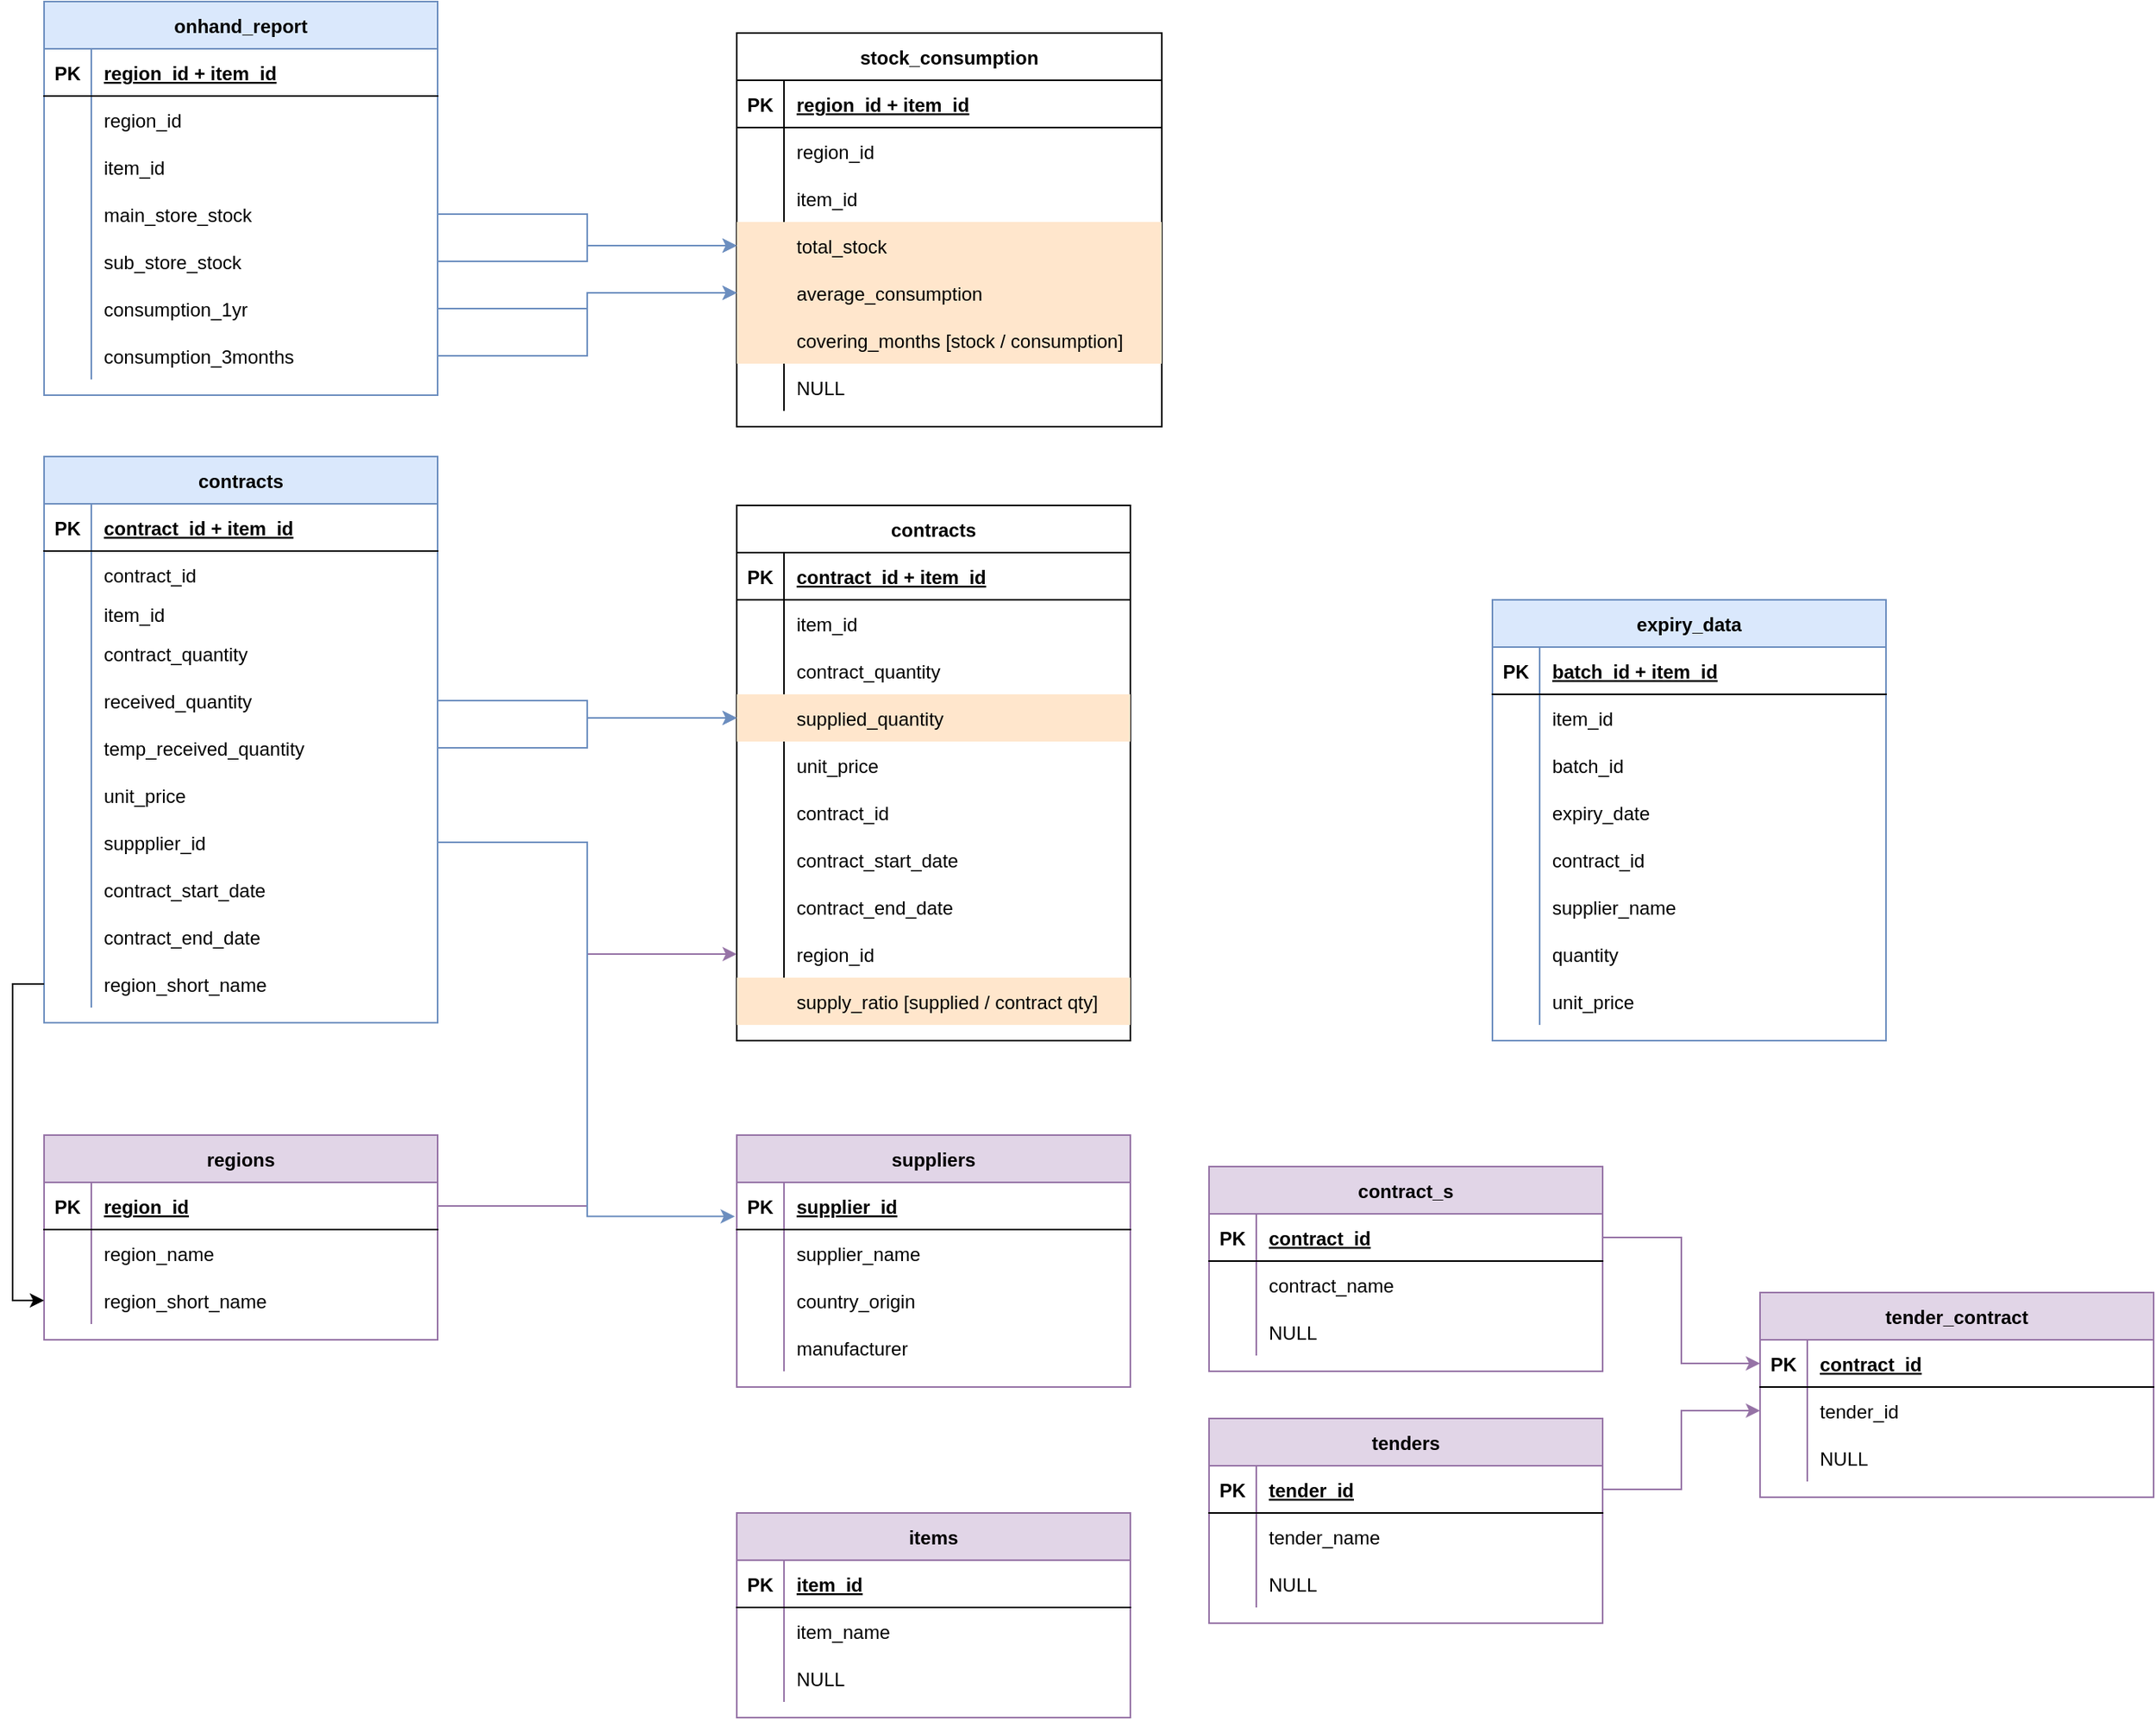 <mxfile version="21.2.9" type="device">
  <diagram id="R2lEEEUBdFMjLlhIrx00" name="Page-1">
    <mxGraphModel dx="794" dy="438" grid="0" gridSize="10" guides="1" tooltips="1" connect="1" arrows="1" fold="1" page="1" pageScale="1" pageWidth="1500" pageHeight="1500" math="0" shadow="0" extFonts="Permanent Marker^https://fonts.googleapis.com/css?family=Permanent+Marker">
      <root>
        <mxCell id="0" />
        <mxCell id="1" parent="0" />
        <mxCell id="C-vyLk0tnHw3VtMMgP7b-2" value="contracts" style="shape=table;startSize=30;container=1;collapsible=1;childLayout=tableLayout;fixedRows=1;rowLines=0;fontStyle=1;align=center;resizeLast=1;fillColor=#dae8fc;strokeColor=#6c8ebf;" parent="1" vertex="1">
          <mxGeometry x="80" y="329" width="250" height="359.576" as="geometry" />
        </mxCell>
        <mxCell id="C-vyLk0tnHw3VtMMgP7b-3" value="" style="shape=partialRectangle;collapsible=0;dropTarget=0;pointerEvents=0;fillColor=none;points=[[0,0.5],[1,0.5]];portConstraint=eastwest;top=0;left=0;right=0;bottom=1;" parent="C-vyLk0tnHw3VtMMgP7b-2" vertex="1">
          <mxGeometry y="30" width="250" height="30" as="geometry" />
        </mxCell>
        <mxCell id="C-vyLk0tnHw3VtMMgP7b-4" value="PK" style="shape=partialRectangle;overflow=hidden;connectable=0;fillColor=none;top=0;left=0;bottom=0;right=0;fontStyle=1;" parent="C-vyLk0tnHw3VtMMgP7b-3" vertex="1">
          <mxGeometry width="30" height="30" as="geometry">
            <mxRectangle width="30" height="30" as="alternateBounds" />
          </mxGeometry>
        </mxCell>
        <mxCell id="C-vyLk0tnHw3VtMMgP7b-5" value="contract_id + item_id" style="shape=partialRectangle;overflow=hidden;connectable=0;fillColor=none;top=0;left=0;bottom=0;right=0;align=left;spacingLeft=6;fontStyle=5;" parent="C-vyLk0tnHw3VtMMgP7b-3" vertex="1">
          <mxGeometry x="30" width="220" height="30" as="geometry">
            <mxRectangle width="220" height="30" as="alternateBounds" />
          </mxGeometry>
        </mxCell>
        <mxCell id="68cxA7LEcuA4LAK4W9ZD-1" value="" style="shape=partialRectangle;collapsible=0;dropTarget=0;pointerEvents=0;fillColor=none;points=[[0,0.5],[1,0.5]];portConstraint=eastwest;top=0;left=0;right=0;bottom=0;" vertex="1" parent="C-vyLk0tnHw3VtMMgP7b-2">
          <mxGeometry y="60" width="250" height="30" as="geometry" />
        </mxCell>
        <mxCell id="68cxA7LEcuA4LAK4W9ZD-2" value="" style="shape=partialRectangle;overflow=hidden;connectable=0;fillColor=none;top=0;left=0;bottom=0;right=0;" vertex="1" parent="68cxA7LEcuA4LAK4W9ZD-1">
          <mxGeometry width="30" height="30" as="geometry">
            <mxRectangle width="30" height="30" as="alternateBounds" />
          </mxGeometry>
        </mxCell>
        <mxCell id="68cxA7LEcuA4LAK4W9ZD-3" value="contract_id" style="shape=partialRectangle;overflow=hidden;connectable=0;fillColor=none;top=0;left=0;bottom=0;right=0;align=left;spacingLeft=6;" vertex="1" parent="68cxA7LEcuA4LAK4W9ZD-1">
          <mxGeometry x="30" width="220" height="30" as="geometry">
            <mxRectangle width="220" height="30" as="alternateBounds" />
          </mxGeometry>
        </mxCell>
        <mxCell id="C-vyLk0tnHw3VtMMgP7b-6" value="" style="shape=partialRectangle;collapsible=0;dropTarget=0;pointerEvents=0;fillColor=none;points=[[0,0.5],[1,0.5]];portConstraint=eastwest;top=0;left=0;right=0;bottom=0;" parent="C-vyLk0tnHw3VtMMgP7b-2" vertex="1">
          <mxGeometry y="90" width="250" height="20" as="geometry" />
        </mxCell>
        <mxCell id="C-vyLk0tnHw3VtMMgP7b-7" value="" style="shape=partialRectangle;overflow=hidden;connectable=0;fillColor=none;top=0;left=0;bottom=0;right=0;" parent="C-vyLk0tnHw3VtMMgP7b-6" vertex="1">
          <mxGeometry width="30" height="20" as="geometry">
            <mxRectangle width="30" height="20" as="alternateBounds" />
          </mxGeometry>
        </mxCell>
        <mxCell id="C-vyLk0tnHw3VtMMgP7b-8" value="item_id" style="shape=partialRectangle;overflow=hidden;connectable=0;fillColor=none;top=0;left=0;bottom=0;right=0;align=left;spacingLeft=6;" parent="C-vyLk0tnHw3VtMMgP7b-6" vertex="1">
          <mxGeometry x="30" width="220" height="20" as="geometry">
            <mxRectangle width="220" height="20" as="alternateBounds" />
          </mxGeometry>
        </mxCell>
        <mxCell id="v0fvJ1B3RUNY9AEfVjT3-35" value="" style="shape=partialRectangle;collapsible=0;dropTarget=0;pointerEvents=0;fillColor=none;points=[[0,0.5],[1,0.5]];portConstraint=eastwest;top=0;left=0;right=0;bottom=0;" parent="C-vyLk0tnHw3VtMMgP7b-2" vertex="1">
          <mxGeometry y="110" width="250" height="30" as="geometry" />
        </mxCell>
        <mxCell id="v0fvJ1B3RUNY9AEfVjT3-36" value="" style="shape=partialRectangle;overflow=hidden;connectable=0;fillColor=none;top=0;left=0;bottom=0;right=0;" parent="v0fvJ1B3RUNY9AEfVjT3-35" vertex="1">
          <mxGeometry width="30" height="30" as="geometry">
            <mxRectangle width="30" height="30" as="alternateBounds" />
          </mxGeometry>
        </mxCell>
        <mxCell id="v0fvJ1B3RUNY9AEfVjT3-37" value="contract_quantity" style="shape=partialRectangle;overflow=hidden;connectable=0;fillColor=none;top=0;left=0;bottom=0;right=0;align=left;spacingLeft=6;" parent="v0fvJ1B3RUNY9AEfVjT3-35" vertex="1">
          <mxGeometry x="30" width="220" height="30" as="geometry">
            <mxRectangle width="220" height="30" as="alternateBounds" />
          </mxGeometry>
        </mxCell>
        <mxCell id="v0fvJ1B3RUNY9AEfVjT3-50" value="" style="shape=partialRectangle;collapsible=0;dropTarget=0;pointerEvents=0;fillColor=none;points=[[0,0.5],[1,0.5]];portConstraint=eastwest;top=0;left=0;right=0;bottom=0;" parent="C-vyLk0tnHw3VtMMgP7b-2" vertex="1">
          <mxGeometry y="140" width="250" height="30" as="geometry" />
        </mxCell>
        <mxCell id="v0fvJ1B3RUNY9AEfVjT3-51" value="" style="shape=partialRectangle;overflow=hidden;connectable=0;fillColor=none;top=0;left=0;bottom=0;right=0;" parent="v0fvJ1B3RUNY9AEfVjT3-50" vertex="1">
          <mxGeometry width="30" height="30" as="geometry">
            <mxRectangle width="30" height="30" as="alternateBounds" />
          </mxGeometry>
        </mxCell>
        <mxCell id="v0fvJ1B3RUNY9AEfVjT3-52" value="received_quantity" style="shape=partialRectangle;overflow=hidden;connectable=0;fillColor=none;top=0;left=0;bottom=0;right=0;align=left;spacingLeft=6;" parent="v0fvJ1B3RUNY9AEfVjT3-50" vertex="1">
          <mxGeometry x="30" width="220" height="30" as="geometry">
            <mxRectangle width="220" height="30" as="alternateBounds" />
          </mxGeometry>
        </mxCell>
        <mxCell id="v0fvJ1B3RUNY9AEfVjT3-53" value="" style="shape=partialRectangle;collapsible=0;dropTarget=0;pointerEvents=0;fillColor=none;points=[[0,0.5],[1,0.5]];portConstraint=eastwest;top=0;left=0;right=0;bottom=0;" parent="C-vyLk0tnHw3VtMMgP7b-2" vertex="1">
          <mxGeometry y="170" width="250" height="30" as="geometry" />
        </mxCell>
        <mxCell id="v0fvJ1B3RUNY9AEfVjT3-54" value="" style="shape=partialRectangle;overflow=hidden;connectable=0;fillColor=none;top=0;left=0;bottom=0;right=0;" parent="v0fvJ1B3RUNY9AEfVjT3-53" vertex="1">
          <mxGeometry width="30" height="30" as="geometry">
            <mxRectangle width="30" height="30" as="alternateBounds" />
          </mxGeometry>
        </mxCell>
        <mxCell id="v0fvJ1B3RUNY9AEfVjT3-55" value="temp_received_quantity" style="shape=partialRectangle;overflow=hidden;connectable=0;fillColor=none;top=0;left=0;bottom=0;right=0;align=left;spacingLeft=6;" parent="v0fvJ1B3RUNY9AEfVjT3-53" vertex="1">
          <mxGeometry x="30" width="220" height="30" as="geometry">
            <mxRectangle width="220" height="30" as="alternateBounds" />
          </mxGeometry>
        </mxCell>
        <mxCell id="v0fvJ1B3RUNY9AEfVjT3-59" value="" style="shape=partialRectangle;collapsible=0;dropTarget=0;pointerEvents=0;fillColor=none;points=[[0,0.5],[1,0.5]];portConstraint=eastwest;top=0;left=0;right=0;bottom=0;" parent="C-vyLk0tnHw3VtMMgP7b-2" vertex="1">
          <mxGeometry y="200" width="250" height="30" as="geometry" />
        </mxCell>
        <mxCell id="v0fvJ1B3RUNY9AEfVjT3-60" value="" style="shape=partialRectangle;overflow=hidden;connectable=0;fillColor=none;top=0;left=0;bottom=0;right=0;" parent="v0fvJ1B3RUNY9AEfVjT3-59" vertex="1">
          <mxGeometry width="30" height="30" as="geometry">
            <mxRectangle width="30" height="30" as="alternateBounds" />
          </mxGeometry>
        </mxCell>
        <mxCell id="v0fvJ1B3RUNY9AEfVjT3-61" value="unit_price" style="shape=partialRectangle;overflow=hidden;connectable=0;fillColor=none;top=0;left=0;bottom=0;right=0;align=left;spacingLeft=6;" parent="v0fvJ1B3RUNY9AEfVjT3-59" vertex="1">
          <mxGeometry x="30" width="220" height="30" as="geometry">
            <mxRectangle width="220" height="30" as="alternateBounds" />
          </mxGeometry>
        </mxCell>
        <mxCell id="v0fvJ1B3RUNY9AEfVjT3-77" value="" style="shape=partialRectangle;collapsible=0;dropTarget=0;pointerEvents=0;fillColor=none;points=[[0,0.5],[1,0.5]];portConstraint=eastwest;top=0;left=0;right=0;bottom=0;" parent="C-vyLk0tnHw3VtMMgP7b-2" vertex="1">
          <mxGeometry y="230" width="250" height="30" as="geometry" />
        </mxCell>
        <mxCell id="v0fvJ1B3RUNY9AEfVjT3-78" value="" style="shape=partialRectangle;overflow=hidden;connectable=0;fillColor=none;top=0;left=0;bottom=0;right=0;" parent="v0fvJ1B3RUNY9AEfVjT3-77" vertex="1">
          <mxGeometry width="30" height="30" as="geometry">
            <mxRectangle width="30" height="30" as="alternateBounds" />
          </mxGeometry>
        </mxCell>
        <mxCell id="v0fvJ1B3RUNY9AEfVjT3-79" value="suppplier_id" style="shape=partialRectangle;overflow=hidden;connectable=0;fillColor=none;top=0;left=0;bottom=0;right=0;align=left;spacingLeft=6;" parent="v0fvJ1B3RUNY9AEfVjT3-77" vertex="1">
          <mxGeometry x="30" width="220" height="30" as="geometry">
            <mxRectangle width="220" height="30" as="alternateBounds" />
          </mxGeometry>
        </mxCell>
        <mxCell id="v0fvJ1B3RUNY9AEfVjT3-89" value="" style="shape=partialRectangle;collapsible=0;dropTarget=0;pointerEvents=0;fillColor=none;points=[[0,0.5],[1,0.5]];portConstraint=eastwest;top=0;left=0;right=0;bottom=0;" parent="C-vyLk0tnHw3VtMMgP7b-2" vertex="1">
          <mxGeometry y="260" width="250" height="30" as="geometry" />
        </mxCell>
        <mxCell id="v0fvJ1B3RUNY9AEfVjT3-90" value="" style="shape=partialRectangle;overflow=hidden;connectable=0;fillColor=none;top=0;left=0;bottom=0;right=0;" parent="v0fvJ1B3RUNY9AEfVjT3-89" vertex="1">
          <mxGeometry width="30" height="30" as="geometry">
            <mxRectangle width="30" height="30" as="alternateBounds" />
          </mxGeometry>
        </mxCell>
        <mxCell id="v0fvJ1B3RUNY9AEfVjT3-91" value="contract_start_date" style="shape=partialRectangle;overflow=hidden;connectable=0;fillColor=none;top=0;left=0;bottom=0;right=0;align=left;spacingLeft=6;" parent="v0fvJ1B3RUNY9AEfVjT3-89" vertex="1">
          <mxGeometry x="30" width="220" height="30" as="geometry">
            <mxRectangle width="220" height="30" as="alternateBounds" />
          </mxGeometry>
        </mxCell>
        <mxCell id="v0fvJ1B3RUNY9AEfVjT3-92" value="" style="shape=partialRectangle;collapsible=0;dropTarget=0;pointerEvents=0;fillColor=none;points=[[0,0.5],[1,0.5]];portConstraint=eastwest;top=0;left=0;right=0;bottom=0;" parent="C-vyLk0tnHw3VtMMgP7b-2" vertex="1">
          <mxGeometry y="290" width="250" height="30" as="geometry" />
        </mxCell>
        <mxCell id="v0fvJ1B3RUNY9AEfVjT3-93" value="" style="shape=partialRectangle;overflow=hidden;connectable=0;fillColor=none;top=0;left=0;bottom=0;right=0;" parent="v0fvJ1B3RUNY9AEfVjT3-92" vertex="1">
          <mxGeometry width="30" height="30" as="geometry">
            <mxRectangle width="30" height="30" as="alternateBounds" />
          </mxGeometry>
        </mxCell>
        <mxCell id="v0fvJ1B3RUNY9AEfVjT3-94" value="contract_end_date" style="shape=partialRectangle;overflow=hidden;connectable=0;fillColor=none;top=0;left=0;bottom=0;right=0;align=left;spacingLeft=6;" parent="v0fvJ1B3RUNY9AEfVjT3-92" vertex="1">
          <mxGeometry x="30" width="220" height="30" as="geometry">
            <mxRectangle width="220" height="30" as="alternateBounds" />
          </mxGeometry>
        </mxCell>
        <mxCell id="v0fvJ1B3RUNY9AEfVjT3-95" value="" style="shape=partialRectangle;collapsible=0;dropTarget=0;pointerEvents=0;fillColor=none;points=[[0,0.5],[1,0.5]];portConstraint=eastwest;top=0;left=0;right=0;bottom=0;" parent="C-vyLk0tnHw3VtMMgP7b-2" vertex="1">
          <mxGeometry y="320" width="250" height="30" as="geometry" />
        </mxCell>
        <mxCell id="v0fvJ1B3RUNY9AEfVjT3-96" value="" style="shape=partialRectangle;overflow=hidden;connectable=0;fillColor=none;top=0;left=0;bottom=0;right=0;" parent="v0fvJ1B3RUNY9AEfVjT3-95" vertex="1">
          <mxGeometry width="30" height="30" as="geometry">
            <mxRectangle width="30" height="30" as="alternateBounds" />
          </mxGeometry>
        </mxCell>
        <mxCell id="v0fvJ1B3RUNY9AEfVjT3-97" value="region_short_name" style="shape=partialRectangle;overflow=hidden;connectable=0;fillColor=none;top=0;left=0;bottom=0;right=0;align=left;spacingLeft=6;" parent="v0fvJ1B3RUNY9AEfVjT3-95" vertex="1">
          <mxGeometry x="30" width="220" height="30" as="geometry">
            <mxRectangle width="220" height="30" as="alternateBounds" />
          </mxGeometry>
        </mxCell>
        <mxCell id="C-vyLk0tnHw3VtMMgP7b-23" value="onhand_report" style="shape=table;startSize=30;container=1;collapsible=1;childLayout=tableLayout;fixedRows=1;rowLines=0;fontStyle=1;align=center;resizeLast=1;fillColor=#dae8fc;strokeColor=#6c8ebf;" parent="1" vertex="1">
          <mxGeometry x="80" y="40" width="250" height="250" as="geometry" />
        </mxCell>
        <mxCell id="C-vyLk0tnHw3VtMMgP7b-24" value="" style="shape=partialRectangle;collapsible=0;dropTarget=0;pointerEvents=0;fillColor=none;points=[[0,0.5],[1,0.5]];portConstraint=eastwest;top=0;left=0;right=0;bottom=1;" parent="C-vyLk0tnHw3VtMMgP7b-23" vertex="1">
          <mxGeometry y="30" width="250" height="30" as="geometry" />
        </mxCell>
        <mxCell id="C-vyLk0tnHw3VtMMgP7b-25" value="PK" style="shape=partialRectangle;overflow=hidden;connectable=0;fillColor=none;top=0;left=0;bottom=0;right=0;fontStyle=1;" parent="C-vyLk0tnHw3VtMMgP7b-24" vertex="1">
          <mxGeometry width="30" height="30" as="geometry">
            <mxRectangle width="30" height="30" as="alternateBounds" />
          </mxGeometry>
        </mxCell>
        <mxCell id="C-vyLk0tnHw3VtMMgP7b-26" value="region_id + item_id" style="shape=partialRectangle;overflow=hidden;connectable=0;fillColor=none;top=0;left=0;bottom=0;right=0;align=left;spacingLeft=6;fontStyle=5;" parent="C-vyLk0tnHw3VtMMgP7b-24" vertex="1">
          <mxGeometry x="30" width="220" height="30" as="geometry">
            <mxRectangle width="220" height="30" as="alternateBounds" />
          </mxGeometry>
        </mxCell>
        <mxCell id="C-vyLk0tnHw3VtMMgP7b-27" value="" style="shape=partialRectangle;collapsible=0;dropTarget=0;pointerEvents=0;fillColor=none;points=[[0,0.5],[1,0.5]];portConstraint=eastwest;top=0;left=0;right=0;bottom=0;" parent="C-vyLk0tnHw3VtMMgP7b-23" vertex="1">
          <mxGeometry y="60" width="250" height="30" as="geometry" />
        </mxCell>
        <mxCell id="C-vyLk0tnHw3VtMMgP7b-28" value="" style="shape=partialRectangle;overflow=hidden;connectable=0;fillColor=none;top=0;left=0;bottom=0;right=0;" parent="C-vyLk0tnHw3VtMMgP7b-27" vertex="1">
          <mxGeometry width="30" height="30" as="geometry">
            <mxRectangle width="30" height="30" as="alternateBounds" />
          </mxGeometry>
        </mxCell>
        <mxCell id="C-vyLk0tnHw3VtMMgP7b-29" value="region_id" style="shape=partialRectangle;overflow=hidden;connectable=0;fillColor=none;top=0;left=0;bottom=0;right=0;align=left;spacingLeft=6;" parent="C-vyLk0tnHw3VtMMgP7b-27" vertex="1">
          <mxGeometry x="30" width="220" height="30" as="geometry">
            <mxRectangle width="220" height="30" as="alternateBounds" />
          </mxGeometry>
        </mxCell>
        <mxCell id="v0fvJ1B3RUNY9AEfVjT3-4" value="" style="shape=partialRectangle;collapsible=0;dropTarget=0;pointerEvents=0;fillColor=none;points=[[0,0.5],[1,0.5]];portConstraint=eastwest;top=0;left=0;right=0;bottom=0;" parent="C-vyLk0tnHw3VtMMgP7b-23" vertex="1">
          <mxGeometry y="90" width="250" height="30" as="geometry" />
        </mxCell>
        <mxCell id="v0fvJ1B3RUNY9AEfVjT3-5" value="" style="shape=partialRectangle;overflow=hidden;connectable=0;fillColor=none;top=0;left=0;bottom=0;right=0;" parent="v0fvJ1B3RUNY9AEfVjT3-4" vertex="1">
          <mxGeometry width="30" height="30" as="geometry">
            <mxRectangle width="30" height="30" as="alternateBounds" />
          </mxGeometry>
        </mxCell>
        <mxCell id="v0fvJ1B3RUNY9AEfVjT3-6" value="item_id" style="shape=partialRectangle;overflow=hidden;connectable=0;fillColor=none;top=0;left=0;bottom=0;right=0;align=left;spacingLeft=6;" parent="v0fvJ1B3RUNY9AEfVjT3-4" vertex="1">
          <mxGeometry x="30" width="220" height="30" as="geometry">
            <mxRectangle width="220" height="30" as="alternateBounds" />
          </mxGeometry>
        </mxCell>
        <mxCell id="v0fvJ1B3RUNY9AEfVjT3-10" value="" style="shape=partialRectangle;collapsible=0;dropTarget=0;pointerEvents=0;fillColor=none;points=[[0,0.5],[1,0.5]];portConstraint=eastwest;top=0;left=0;right=0;bottom=0;" parent="C-vyLk0tnHw3VtMMgP7b-23" vertex="1">
          <mxGeometry y="120" width="250" height="30" as="geometry" />
        </mxCell>
        <mxCell id="v0fvJ1B3RUNY9AEfVjT3-11" value="" style="shape=partialRectangle;overflow=hidden;connectable=0;fillColor=none;top=0;left=0;bottom=0;right=0;" parent="v0fvJ1B3RUNY9AEfVjT3-10" vertex="1">
          <mxGeometry width="30" height="30" as="geometry">
            <mxRectangle width="30" height="30" as="alternateBounds" />
          </mxGeometry>
        </mxCell>
        <mxCell id="v0fvJ1B3RUNY9AEfVjT3-12" value="main_store_stock" style="shape=partialRectangle;overflow=hidden;connectable=0;fillColor=none;top=0;left=0;bottom=0;right=0;align=left;spacingLeft=6;" parent="v0fvJ1B3RUNY9AEfVjT3-10" vertex="1">
          <mxGeometry x="30" width="220" height="30" as="geometry">
            <mxRectangle width="220" height="30" as="alternateBounds" />
          </mxGeometry>
        </mxCell>
        <mxCell id="v0fvJ1B3RUNY9AEfVjT3-13" value="" style="shape=partialRectangle;collapsible=0;dropTarget=0;pointerEvents=0;fillColor=none;points=[[0,0.5],[1,0.5]];portConstraint=eastwest;top=0;left=0;right=0;bottom=0;" parent="C-vyLk0tnHw3VtMMgP7b-23" vertex="1">
          <mxGeometry y="150" width="250" height="30" as="geometry" />
        </mxCell>
        <mxCell id="v0fvJ1B3RUNY9AEfVjT3-14" value="" style="shape=partialRectangle;overflow=hidden;connectable=0;fillColor=none;top=0;left=0;bottom=0;right=0;" parent="v0fvJ1B3RUNY9AEfVjT3-13" vertex="1">
          <mxGeometry width="30" height="30" as="geometry">
            <mxRectangle width="30" height="30" as="alternateBounds" />
          </mxGeometry>
        </mxCell>
        <mxCell id="v0fvJ1B3RUNY9AEfVjT3-15" value="sub_store_stock" style="shape=partialRectangle;overflow=hidden;connectable=0;fillColor=none;top=0;left=0;bottom=0;right=0;align=left;spacingLeft=6;" parent="v0fvJ1B3RUNY9AEfVjT3-13" vertex="1">
          <mxGeometry x="30" width="220" height="30" as="geometry">
            <mxRectangle width="220" height="30" as="alternateBounds" />
          </mxGeometry>
        </mxCell>
        <mxCell id="v0fvJ1B3RUNY9AEfVjT3-17" value="" style="shape=partialRectangle;collapsible=0;dropTarget=0;pointerEvents=0;fillColor=none;points=[[0,0.5],[1,0.5]];portConstraint=eastwest;top=0;left=0;right=0;bottom=0;" parent="C-vyLk0tnHw3VtMMgP7b-23" vertex="1">
          <mxGeometry y="180" width="250" height="30" as="geometry" />
        </mxCell>
        <mxCell id="v0fvJ1B3RUNY9AEfVjT3-18" value="" style="shape=partialRectangle;overflow=hidden;connectable=0;fillColor=none;top=0;left=0;bottom=0;right=0;" parent="v0fvJ1B3RUNY9AEfVjT3-17" vertex="1">
          <mxGeometry width="30" height="30" as="geometry">
            <mxRectangle width="30" height="30" as="alternateBounds" />
          </mxGeometry>
        </mxCell>
        <mxCell id="v0fvJ1B3RUNY9AEfVjT3-19" value="consumption_1yr" style="shape=partialRectangle;overflow=hidden;connectable=0;fillColor=none;top=0;left=0;bottom=0;right=0;align=left;spacingLeft=6;" parent="v0fvJ1B3RUNY9AEfVjT3-17" vertex="1">
          <mxGeometry x="30" width="220" height="30" as="geometry">
            <mxRectangle width="220" height="30" as="alternateBounds" />
          </mxGeometry>
        </mxCell>
        <mxCell id="v0fvJ1B3RUNY9AEfVjT3-20" value="" style="shape=partialRectangle;collapsible=0;dropTarget=0;pointerEvents=0;fillColor=none;points=[[0,0.5],[1,0.5]];portConstraint=eastwest;top=0;left=0;right=0;bottom=0;" parent="C-vyLk0tnHw3VtMMgP7b-23" vertex="1">
          <mxGeometry y="210" width="250" height="30" as="geometry" />
        </mxCell>
        <mxCell id="v0fvJ1B3RUNY9AEfVjT3-21" value="" style="shape=partialRectangle;overflow=hidden;connectable=0;fillColor=none;top=0;left=0;bottom=0;right=0;" parent="v0fvJ1B3RUNY9AEfVjT3-20" vertex="1">
          <mxGeometry width="30" height="30" as="geometry">
            <mxRectangle width="30" height="30" as="alternateBounds" />
          </mxGeometry>
        </mxCell>
        <mxCell id="v0fvJ1B3RUNY9AEfVjT3-22" value="consumption_3months" style="shape=partialRectangle;overflow=hidden;connectable=0;fillColor=none;top=0;left=0;bottom=0;right=0;align=left;spacingLeft=6;" parent="v0fvJ1B3RUNY9AEfVjT3-20" vertex="1">
          <mxGeometry x="30" width="220" height="30" as="geometry">
            <mxRectangle width="220" height="30" as="alternateBounds" />
          </mxGeometry>
        </mxCell>
        <mxCell id="v0fvJ1B3RUNY9AEfVjT3-101" value="expiry_data" style="shape=table;startSize=30;container=1;collapsible=1;childLayout=tableLayout;fixedRows=1;rowLines=0;fontStyle=1;align=center;resizeLast=1;fillColor=#dae8fc;strokeColor=#6c8ebf;" parent="1" vertex="1">
          <mxGeometry x="1000" y="420" width="250" height="280" as="geometry" />
        </mxCell>
        <mxCell id="v0fvJ1B3RUNY9AEfVjT3-102" value="" style="shape=partialRectangle;collapsible=0;dropTarget=0;pointerEvents=0;fillColor=none;points=[[0,0.5],[1,0.5]];portConstraint=eastwest;top=0;left=0;right=0;bottom=1;" parent="v0fvJ1B3RUNY9AEfVjT3-101" vertex="1">
          <mxGeometry y="30" width="250" height="30" as="geometry" />
        </mxCell>
        <mxCell id="v0fvJ1B3RUNY9AEfVjT3-103" value="PK" style="shape=partialRectangle;overflow=hidden;connectable=0;fillColor=none;top=0;left=0;bottom=0;right=0;fontStyle=1;" parent="v0fvJ1B3RUNY9AEfVjT3-102" vertex="1">
          <mxGeometry width="30" height="30" as="geometry">
            <mxRectangle width="30" height="30" as="alternateBounds" />
          </mxGeometry>
        </mxCell>
        <mxCell id="v0fvJ1B3RUNY9AEfVjT3-104" value="batch_id + item_id" style="shape=partialRectangle;overflow=hidden;connectable=0;fillColor=none;top=0;left=0;bottom=0;right=0;align=left;spacingLeft=6;fontStyle=5;" parent="v0fvJ1B3RUNY9AEfVjT3-102" vertex="1">
          <mxGeometry x="30" width="220" height="30" as="geometry">
            <mxRectangle width="220" height="30" as="alternateBounds" />
          </mxGeometry>
        </mxCell>
        <mxCell id="v0fvJ1B3RUNY9AEfVjT3-105" value="" style="shape=partialRectangle;collapsible=0;dropTarget=0;pointerEvents=0;fillColor=none;points=[[0,0.5],[1,0.5]];portConstraint=eastwest;top=0;left=0;right=0;bottom=0;" parent="v0fvJ1B3RUNY9AEfVjT3-101" vertex="1">
          <mxGeometry y="60" width="250" height="30" as="geometry" />
        </mxCell>
        <mxCell id="v0fvJ1B3RUNY9AEfVjT3-106" value="" style="shape=partialRectangle;overflow=hidden;connectable=0;fillColor=none;top=0;left=0;bottom=0;right=0;" parent="v0fvJ1B3RUNY9AEfVjT3-105" vertex="1">
          <mxGeometry width="30" height="30" as="geometry">
            <mxRectangle width="30" height="30" as="alternateBounds" />
          </mxGeometry>
        </mxCell>
        <mxCell id="v0fvJ1B3RUNY9AEfVjT3-107" value="item_id" style="shape=partialRectangle;overflow=hidden;connectable=0;fillColor=none;top=0;left=0;bottom=0;right=0;align=left;spacingLeft=6;" parent="v0fvJ1B3RUNY9AEfVjT3-105" vertex="1">
          <mxGeometry x="30" width="220" height="30" as="geometry">
            <mxRectangle width="220" height="30" as="alternateBounds" />
          </mxGeometry>
        </mxCell>
        <mxCell id="v0fvJ1B3RUNY9AEfVjT3-111" value="" style="shape=partialRectangle;collapsible=0;dropTarget=0;pointerEvents=0;fillColor=none;points=[[0,0.5],[1,0.5]];portConstraint=eastwest;top=0;left=0;right=0;bottom=0;" parent="v0fvJ1B3RUNY9AEfVjT3-101" vertex="1">
          <mxGeometry y="90" width="250" height="30" as="geometry" />
        </mxCell>
        <mxCell id="v0fvJ1B3RUNY9AEfVjT3-112" value="" style="shape=partialRectangle;overflow=hidden;connectable=0;fillColor=none;top=0;left=0;bottom=0;right=0;" parent="v0fvJ1B3RUNY9AEfVjT3-111" vertex="1">
          <mxGeometry width="30" height="30" as="geometry">
            <mxRectangle width="30" height="30" as="alternateBounds" />
          </mxGeometry>
        </mxCell>
        <mxCell id="v0fvJ1B3RUNY9AEfVjT3-113" value="batch_id" style="shape=partialRectangle;overflow=hidden;connectable=0;fillColor=none;top=0;left=0;bottom=0;right=0;align=left;spacingLeft=6;" parent="v0fvJ1B3RUNY9AEfVjT3-111" vertex="1">
          <mxGeometry x="30" width="220" height="30" as="geometry">
            <mxRectangle width="220" height="30" as="alternateBounds" />
          </mxGeometry>
        </mxCell>
        <mxCell id="v0fvJ1B3RUNY9AEfVjT3-114" value="" style="shape=partialRectangle;collapsible=0;dropTarget=0;pointerEvents=0;fillColor=none;points=[[0,0.5],[1,0.5]];portConstraint=eastwest;top=0;left=0;right=0;bottom=0;" parent="v0fvJ1B3RUNY9AEfVjT3-101" vertex="1">
          <mxGeometry y="120" width="250" height="30" as="geometry" />
        </mxCell>
        <mxCell id="v0fvJ1B3RUNY9AEfVjT3-115" value="" style="shape=partialRectangle;overflow=hidden;connectable=0;fillColor=none;top=0;left=0;bottom=0;right=0;" parent="v0fvJ1B3RUNY9AEfVjT3-114" vertex="1">
          <mxGeometry width="30" height="30" as="geometry">
            <mxRectangle width="30" height="30" as="alternateBounds" />
          </mxGeometry>
        </mxCell>
        <mxCell id="v0fvJ1B3RUNY9AEfVjT3-116" value="expiry_date" style="shape=partialRectangle;overflow=hidden;connectable=0;fillColor=none;top=0;left=0;bottom=0;right=0;align=left;spacingLeft=6;" parent="v0fvJ1B3RUNY9AEfVjT3-114" vertex="1">
          <mxGeometry x="30" width="220" height="30" as="geometry">
            <mxRectangle width="220" height="30" as="alternateBounds" />
          </mxGeometry>
        </mxCell>
        <mxCell id="v0fvJ1B3RUNY9AEfVjT3-117" value="" style="shape=partialRectangle;collapsible=0;dropTarget=0;pointerEvents=0;fillColor=none;points=[[0,0.5],[1,0.5]];portConstraint=eastwest;top=0;left=0;right=0;bottom=0;" parent="v0fvJ1B3RUNY9AEfVjT3-101" vertex="1">
          <mxGeometry y="150" width="250" height="30" as="geometry" />
        </mxCell>
        <mxCell id="v0fvJ1B3RUNY9AEfVjT3-118" value="" style="shape=partialRectangle;overflow=hidden;connectable=0;fillColor=none;top=0;left=0;bottom=0;right=0;" parent="v0fvJ1B3RUNY9AEfVjT3-117" vertex="1">
          <mxGeometry width="30" height="30" as="geometry">
            <mxRectangle width="30" height="30" as="alternateBounds" />
          </mxGeometry>
        </mxCell>
        <mxCell id="v0fvJ1B3RUNY9AEfVjT3-119" value="contract_id" style="shape=partialRectangle;overflow=hidden;connectable=0;fillColor=none;top=0;left=0;bottom=0;right=0;align=left;spacingLeft=6;" parent="v0fvJ1B3RUNY9AEfVjT3-117" vertex="1">
          <mxGeometry x="30" width="220" height="30" as="geometry">
            <mxRectangle width="220" height="30" as="alternateBounds" />
          </mxGeometry>
        </mxCell>
        <mxCell id="v0fvJ1B3RUNY9AEfVjT3-123" value="" style="shape=partialRectangle;collapsible=0;dropTarget=0;pointerEvents=0;fillColor=none;points=[[0,0.5],[1,0.5]];portConstraint=eastwest;top=0;left=0;right=0;bottom=0;" parent="v0fvJ1B3RUNY9AEfVjT3-101" vertex="1">
          <mxGeometry y="180" width="250" height="30" as="geometry" />
        </mxCell>
        <mxCell id="v0fvJ1B3RUNY9AEfVjT3-124" value="" style="shape=partialRectangle;overflow=hidden;connectable=0;fillColor=none;top=0;left=0;bottom=0;right=0;" parent="v0fvJ1B3RUNY9AEfVjT3-123" vertex="1">
          <mxGeometry width="30" height="30" as="geometry">
            <mxRectangle width="30" height="30" as="alternateBounds" />
          </mxGeometry>
        </mxCell>
        <mxCell id="v0fvJ1B3RUNY9AEfVjT3-125" value="supplier_name" style="shape=partialRectangle;overflow=hidden;connectable=0;fillColor=none;top=0;left=0;bottom=0;right=0;align=left;spacingLeft=6;" parent="v0fvJ1B3RUNY9AEfVjT3-123" vertex="1">
          <mxGeometry x="30" width="220" height="30" as="geometry">
            <mxRectangle width="220" height="30" as="alternateBounds" />
          </mxGeometry>
        </mxCell>
        <mxCell id="v0fvJ1B3RUNY9AEfVjT3-126" value="" style="shape=partialRectangle;collapsible=0;dropTarget=0;pointerEvents=0;fillColor=none;points=[[0,0.5],[1,0.5]];portConstraint=eastwest;top=0;left=0;right=0;bottom=0;" parent="v0fvJ1B3RUNY9AEfVjT3-101" vertex="1">
          <mxGeometry y="210" width="250" height="30" as="geometry" />
        </mxCell>
        <mxCell id="v0fvJ1B3RUNY9AEfVjT3-127" value="" style="shape=partialRectangle;overflow=hidden;connectable=0;fillColor=none;top=0;left=0;bottom=0;right=0;" parent="v0fvJ1B3RUNY9AEfVjT3-126" vertex="1">
          <mxGeometry width="30" height="30" as="geometry">
            <mxRectangle width="30" height="30" as="alternateBounds" />
          </mxGeometry>
        </mxCell>
        <mxCell id="v0fvJ1B3RUNY9AEfVjT3-128" value="quantity" style="shape=partialRectangle;overflow=hidden;connectable=0;fillColor=none;top=0;left=0;bottom=0;right=0;align=left;spacingLeft=6;" parent="v0fvJ1B3RUNY9AEfVjT3-126" vertex="1">
          <mxGeometry x="30" width="220" height="30" as="geometry">
            <mxRectangle width="220" height="30" as="alternateBounds" />
          </mxGeometry>
        </mxCell>
        <mxCell id="v0fvJ1B3RUNY9AEfVjT3-129" value="" style="shape=partialRectangle;collapsible=0;dropTarget=0;pointerEvents=0;points=[[0,0.5],[1,0.5]];portConstraint=eastwest;top=0;left=0;right=0;bottom=0;fillColor=none;" parent="v0fvJ1B3RUNY9AEfVjT3-101" vertex="1">
          <mxGeometry y="240" width="250" height="30" as="geometry" />
        </mxCell>
        <mxCell id="v0fvJ1B3RUNY9AEfVjT3-130" value="" style="shape=partialRectangle;overflow=hidden;connectable=0;fillColor=none;top=0;left=0;bottom=0;right=0;" parent="v0fvJ1B3RUNY9AEfVjT3-129" vertex="1">
          <mxGeometry width="30" height="30" as="geometry">
            <mxRectangle width="30" height="30" as="alternateBounds" />
          </mxGeometry>
        </mxCell>
        <mxCell id="v0fvJ1B3RUNY9AEfVjT3-131" value="unit_price" style="shape=partialRectangle;overflow=hidden;connectable=0;fillColor=none;top=0;left=0;bottom=0;right=0;align=left;spacingLeft=6;" parent="v0fvJ1B3RUNY9AEfVjT3-129" vertex="1">
          <mxGeometry x="30" width="220" height="30" as="geometry">
            <mxRectangle width="220" height="30" as="alternateBounds" />
          </mxGeometry>
        </mxCell>
        <mxCell id="v0fvJ1B3RUNY9AEfVjT3-144" value="regions" style="shape=table;startSize=30;container=1;collapsible=1;childLayout=tableLayout;fixedRows=1;rowLines=0;fontStyle=1;align=center;resizeLast=1;fillColor=#e1d5e7;strokeColor=#9673a6;" parent="1" vertex="1">
          <mxGeometry x="80" y="760" width="250" height="130" as="geometry" />
        </mxCell>
        <mxCell id="v0fvJ1B3RUNY9AEfVjT3-145" value="" style="shape=partialRectangle;collapsible=0;dropTarget=0;pointerEvents=0;fillColor=none;points=[[0,0.5],[1,0.5]];portConstraint=eastwest;top=0;left=0;right=0;bottom=1;" parent="v0fvJ1B3RUNY9AEfVjT3-144" vertex="1">
          <mxGeometry y="30" width="250" height="30" as="geometry" />
        </mxCell>
        <mxCell id="v0fvJ1B3RUNY9AEfVjT3-146" value="PK" style="shape=partialRectangle;overflow=hidden;connectable=0;fillColor=none;top=0;left=0;bottom=0;right=0;fontStyle=1;" parent="v0fvJ1B3RUNY9AEfVjT3-145" vertex="1">
          <mxGeometry width="30" height="30" as="geometry">
            <mxRectangle width="30" height="30" as="alternateBounds" />
          </mxGeometry>
        </mxCell>
        <mxCell id="v0fvJ1B3RUNY9AEfVjT3-147" value="region_id" style="shape=partialRectangle;overflow=hidden;connectable=0;fillColor=none;top=0;left=0;bottom=0;right=0;align=left;spacingLeft=6;fontStyle=5;" parent="v0fvJ1B3RUNY9AEfVjT3-145" vertex="1">
          <mxGeometry x="30" width="220" height="30" as="geometry">
            <mxRectangle width="220" height="30" as="alternateBounds" />
          </mxGeometry>
        </mxCell>
        <mxCell id="v0fvJ1B3RUNY9AEfVjT3-148" value="" style="shape=partialRectangle;collapsible=0;dropTarget=0;pointerEvents=0;fillColor=none;points=[[0,0.5],[1,0.5]];portConstraint=eastwest;top=0;left=0;right=0;bottom=0;" parent="v0fvJ1B3RUNY9AEfVjT3-144" vertex="1">
          <mxGeometry y="60" width="250" height="30" as="geometry" />
        </mxCell>
        <mxCell id="v0fvJ1B3RUNY9AEfVjT3-149" value="" style="shape=partialRectangle;overflow=hidden;connectable=0;fillColor=none;top=0;left=0;bottom=0;right=0;" parent="v0fvJ1B3RUNY9AEfVjT3-148" vertex="1">
          <mxGeometry width="30" height="30" as="geometry">
            <mxRectangle width="30" height="30" as="alternateBounds" />
          </mxGeometry>
        </mxCell>
        <mxCell id="v0fvJ1B3RUNY9AEfVjT3-150" value="region_name" style="shape=partialRectangle;overflow=hidden;connectable=0;fillColor=none;top=0;left=0;bottom=0;right=0;align=left;spacingLeft=6;" parent="v0fvJ1B3RUNY9AEfVjT3-148" vertex="1">
          <mxGeometry x="30" width="220" height="30" as="geometry">
            <mxRectangle width="220" height="30" as="alternateBounds" />
          </mxGeometry>
        </mxCell>
        <mxCell id="v0fvJ1B3RUNY9AEfVjT3-181" value="" style="shape=partialRectangle;collapsible=0;dropTarget=0;pointerEvents=0;fillColor=none;points=[[0,0.5],[1,0.5]];portConstraint=eastwest;top=0;left=0;right=0;bottom=0;" parent="v0fvJ1B3RUNY9AEfVjT3-144" vertex="1">
          <mxGeometry y="90" width="250" height="30" as="geometry" />
        </mxCell>
        <mxCell id="v0fvJ1B3RUNY9AEfVjT3-182" value="" style="shape=partialRectangle;overflow=hidden;connectable=0;fillColor=none;top=0;left=0;bottom=0;right=0;" parent="v0fvJ1B3RUNY9AEfVjT3-181" vertex="1">
          <mxGeometry width="30" height="30" as="geometry">
            <mxRectangle width="30" height="30" as="alternateBounds" />
          </mxGeometry>
        </mxCell>
        <mxCell id="v0fvJ1B3RUNY9AEfVjT3-183" value="region_short_name" style="shape=partialRectangle;overflow=hidden;connectable=0;fillColor=none;top=0;left=0;bottom=0;right=0;align=left;spacingLeft=6;" parent="v0fvJ1B3RUNY9AEfVjT3-181" vertex="1">
          <mxGeometry x="30" width="220" height="30" as="geometry">
            <mxRectangle width="220" height="30" as="alternateBounds" />
          </mxGeometry>
        </mxCell>
        <mxCell id="v0fvJ1B3RUNY9AEfVjT3-184" value="items" style="shape=table;startSize=30;container=1;collapsible=1;childLayout=tableLayout;fixedRows=1;rowLines=0;fontStyle=1;align=center;resizeLast=1;fillColor=#e1d5e7;strokeColor=#9673a6;" parent="1" vertex="1">
          <mxGeometry x="520" y="1000" width="250" height="130" as="geometry" />
        </mxCell>
        <mxCell id="v0fvJ1B3RUNY9AEfVjT3-185" value="" style="shape=partialRectangle;collapsible=0;dropTarget=0;pointerEvents=0;fillColor=none;points=[[0,0.5],[1,0.5]];portConstraint=eastwest;top=0;left=0;right=0;bottom=1;" parent="v0fvJ1B3RUNY9AEfVjT3-184" vertex="1">
          <mxGeometry y="30" width="250" height="30" as="geometry" />
        </mxCell>
        <mxCell id="v0fvJ1B3RUNY9AEfVjT3-186" value="PK" style="shape=partialRectangle;overflow=hidden;connectable=0;fillColor=none;top=0;left=0;bottom=0;right=0;fontStyle=1;" parent="v0fvJ1B3RUNY9AEfVjT3-185" vertex="1">
          <mxGeometry width="30" height="30" as="geometry">
            <mxRectangle width="30" height="30" as="alternateBounds" />
          </mxGeometry>
        </mxCell>
        <mxCell id="v0fvJ1B3RUNY9AEfVjT3-187" value="item_id" style="shape=partialRectangle;overflow=hidden;connectable=0;fillColor=none;top=0;left=0;bottom=0;right=0;align=left;spacingLeft=6;fontStyle=5;" parent="v0fvJ1B3RUNY9AEfVjT3-185" vertex="1">
          <mxGeometry x="30" width="220" height="30" as="geometry">
            <mxRectangle width="220" height="30" as="alternateBounds" />
          </mxGeometry>
        </mxCell>
        <mxCell id="v0fvJ1B3RUNY9AEfVjT3-188" value="" style="shape=partialRectangle;collapsible=0;dropTarget=0;pointerEvents=0;fillColor=none;points=[[0,0.5],[1,0.5]];portConstraint=eastwest;top=0;left=0;right=0;bottom=0;" parent="v0fvJ1B3RUNY9AEfVjT3-184" vertex="1">
          <mxGeometry y="60" width="250" height="30" as="geometry" />
        </mxCell>
        <mxCell id="v0fvJ1B3RUNY9AEfVjT3-189" value="" style="shape=partialRectangle;overflow=hidden;connectable=0;fillColor=none;top=0;left=0;bottom=0;right=0;" parent="v0fvJ1B3RUNY9AEfVjT3-188" vertex="1">
          <mxGeometry width="30" height="30" as="geometry">
            <mxRectangle width="30" height="30" as="alternateBounds" />
          </mxGeometry>
        </mxCell>
        <mxCell id="v0fvJ1B3RUNY9AEfVjT3-190" value="item_name" style="shape=partialRectangle;overflow=hidden;connectable=0;fillColor=none;top=0;left=0;bottom=0;right=0;align=left;spacingLeft=6;" parent="v0fvJ1B3RUNY9AEfVjT3-188" vertex="1">
          <mxGeometry x="30" width="220" height="30" as="geometry">
            <mxRectangle width="220" height="30" as="alternateBounds" />
          </mxGeometry>
        </mxCell>
        <mxCell id="v0fvJ1B3RUNY9AEfVjT3-191" value="" style="shape=partialRectangle;collapsible=0;dropTarget=0;pointerEvents=0;fillColor=none;points=[[0,0.5],[1,0.5]];portConstraint=eastwest;top=0;left=0;right=0;bottom=0;" parent="v0fvJ1B3RUNY9AEfVjT3-184" vertex="1">
          <mxGeometry y="90" width="250" height="30" as="geometry" />
        </mxCell>
        <mxCell id="v0fvJ1B3RUNY9AEfVjT3-192" value="" style="shape=partialRectangle;overflow=hidden;connectable=0;fillColor=none;top=0;left=0;bottom=0;right=0;" parent="v0fvJ1B3RUNY9AEfVjT3-191" vertex="1">
          <mxGeometry width="30" height="30" as="geometry">
            <mxRectangle width="30" height="30" as="alternateBounds" />
          </mxGeometry>
        </mxCell>
        <mxCell id="v0fvJ1B3RUNY9AEfVjT3-193" value="NULL" style="shape=partialRectangle;overflow=hidden;connectable=0;fillColor=none;top=0;left=0;bottom=0;right=0;align=left;spacingLeft=6;" parent="v0fvJ1B3RUNY9AEfVjT3-191" vertex="1">
          <mxGeometry x="30" width="220" height="30" as="geometry">
            <mxRectangle width="220" height="30" as="alternateBounds" />
          </mxGeometry>
        </mxCell>
        <mxCell id="v0fvJ1B3RUNY9AEfVjT3-194" value="stock_consumption" style="shape=table;startSize=30;container=1;collapsible=1;childLayout=tableLayout;fixedRows=1;rowLines=0;fontStyle=1;align=center;resizeLast=1;" parent="1" vertex="1">
          <mxGeometry x="520" y="60" width="270" height="250" as="geometry" />
        </mxCell>
        <mxCell id="v0fvJ1B3RUNY9AEfVjT3-195" value="" style="shape=partialRectangle;collapsible=0;dropTarget=0;pointerEvents=0;fillColor=none;points=[[0,0.5],[1,0.5]];portConstraint=eastwest;top=0;left=0;right=0;bottom=1;" parent="v0fvJ1B3RUNY9AEfVjT3-194" vertex="1">
          <mxGeometry y="30" width="270" height="30" as="geometry" />
        </mxCell>
        <mxCell id="v0fvJ1B3RUNY9AEfVjT3-196" value="PK" style="shape=partialRectangle;overflow=hidden;connectable=0;fillColor=none;top=0;left=0;bottom=0;right=0;fontStyle=1;" parent="v0fvJ1B3RUNY9AEfVjT3-195" vertex="1">
          <mxGeometry width="30" height="30" as="geometry">
            <mxRectangle width="30" height="30" as="alternateBounds" />
          </mxGeometry>
        </mxCell>
        <mxCell id="v0fvJ1B3RUNY9AEfVjT3-197" value="region_id + item_id" style="shape=partialRectangle;overflow=hidden;connectable=0;fillColor=none;top=0;left=0;bottom=0;right=0;align=left;spacingLeft=6;fontStyle=5;" parent="v0fvJ1B3RUNY9AEfVjT3-195" vertex="1">
          <mxGeometry x="30" width="240" height="30" as="geometry">
            <mxRectangle width="240" height="30" as="alternateBounds" />
          </mxGeometry>
        </mxCell>
        <mxCell id="v0fvJ1B3RUNY9AEfVjT3-198" value="" style="shape=partialRectangle;collapsible=0;dropTarget=0;pointerEvents=0;fillColor=none;points=[[0,0.5],[1,0.5]];portConstraint=eastwest;top=0;left=0;right=0;bottom=0;" parent="v0fvJ1B3RUNY9AEfVjT3-194" vertex="1">
          <mxGeometry y="60" width="270" height="30" as="geometry" />
        </mxCell>
        <mxCell id="v0fvJ1B3RUNY9AEfVjT3-199" value="" style="shape=partialRectangle;overflow=hidden;connectable=0;fillColor=none;top=0;left=0;bottom=0;right=0;" parent="v0fvJ1B3RUNY9AEfVjT3-198" vertex="1">
          <mxGeometry width="30" height="30" as="geometry">
            <mxRectangle width="30" height="30" as="alternateBounds" />
          </mxGeometry>
        </mxCell>
        <mxCell id="v0fvJ1B3RUNY9AEfVjT3-200" value="region_id" style="shape=partialRectangle;overflow=hidden;connectable=0;fillColor=none;top=0;left=0;bottom=0;right=0;align=left;spacingLeft=6;" parent="v0fvJ1B3RUNY9AEfVjT3-198" vertex="1">
          <mxGeometry x="30" width="240" height="30" as="geometry">
            <mxRectangle width="240" height="30" as="alternateBounds" />
          </mxGeometry>
        </mxCell>
        <mxCell id="v0fvJ1B3RUNY9AEfVjT3-201" value="" style="shape=partialRectangle;collapsible=0;dropTarget=0;pointerEvents=0;fillColor=none;points=[[0,0.5],[1,0.5]];portConstraint=eastwest;top=0;left=0;right=0;bottom=0;" parent="v0fvJ1B3RUNY9AEfVjT3-194" vertex="1">
          <mxGeometry y="90" width="270" height="30" as="geometry" />
        </mxCell>
        <mxCell id="v0fvJ1B3RUNY9AEfVjT3-202" value="" style="shape=partialRectangle;overflow=hidden;connectable=0;fillColor=none;top=0;left=0;bottom=0;right=0;" parent="v0fvJ1B3RUNY9AEfVjT3-201" vertex="1">
          <mxGeometry width="30" height="30" as="geometry">
            <mxRectangle width="30" height="30" as="alternateBounds" />
          </mxGeometry>
        </mxCell>
        <mxCell id="v0fvJ1B3RUNY9AEfVjT3-203" value="item_id" style="shape=partialRectangle;overflow=hidden;connectable=0;fillColor=none;top=0;left=0;bottom=0;right=0;align=left;spacingLeft=6;" parent="v0fvJ1B3RUNY9AEfVjT3-201" vertex="1">
          <mxGeometry x="30" width="240" height="30" as="geometry">
            <mxRectangle width="240" height="30" as="alternateBounds" />
          </mxGeometry>
        </mxCell>
        <mxCell id="v0fvJ1B3RUNY9AEfVjT3-204" value="" style="shape=partialRectangle;collapsible=0;dropTarget=0;pointerEvents=0;fillColor=#ffe6cc;points=[[0,0.5],[1,0.5]];portConstraint=eastwest;top=0;left=0;right=0;bottom=0;strokeColor=#d79b00;" parent="v0fvJ1B3RUNY9AEfVjT3-194" vertex="1">
          <mxGeometry y="120" width="270" height="30" as="geometry" />
        </mxCell>
        <mxCell id="v0fvJ1B3RUNY9AEfVjT3-205" value="" style="shape=partialRectangle;overflow=hidden;connectable=0;fillColor=none;top=0;left=0;bottom=0;right=0;" parent="v0fvJ1B3RUNY9AEfVjT3-204" vertex="1">
          <mxGeometry width="30" height="30" as="geometry">
            <mxRectangle width="30" height="30" as="alternateBounds" />
          </mxGeometry>
        </mxCell>
        <mxCell id="v0fvJ1B3RUNY9AEfVjT3-206" value="total_stock" style="shape=partialRectangle;overflow=hidden;connectable=0;fillColor=none;top=0;left=0;bottom=0;right=0;align=left;spacingLeft=6;" parent="v0fvJ1B3RUNY9AEfVjT3-204" vertex="1">
          <mxGeometry x="30" width="240" height="30" as="geometry">
            <mxRectangle width="240" height="30" as="alternateBounds" />
          </mxGeometry>
        </mxCell>
        <mxCell id="v0fvJ1B3RUNY9AEfVjT3-216" value="" style="shape=partialRectangle;collapsible=0;dropTarget=0;pointerEvents=0;fillColor=#ffe6cc;points=[[0,0.5],[1,0.5]];portConstraint=eastwest;top=0;left=0;right=0;bottom=0;strokeColor=#d79b00;" parent="v0fvJ1B3RUNY9AEfVjT3-194" vertex="1">
          <mxGeometry y="150" width="270" height="30" as="geometry" />
        </mxCell>
        <mxCell id="v0fvJ1B3RUNY9AEfVjT3-217" value="" style="shape=partialRectangle;overflow=hidden;connectable=0;fillColor=none;top=0;left=0;bottom=0;right=0;" parent="v0fvJ1B3RUNY9AEfVjT3-216" vertex="1">
          <mxGeometry width="30" height="30" as="geometry">
            <mxRectangle width="30" height="30" as="alternateBounds" />
          </mxGeometry>
        </mxCell>
        <mxCell id="v0fvJ1B3RUNY9AEfVjT3-218" value="average_consumption" style="shape=partialRectangle;overflow=hidden;connectable=0;fillColor=none;top=0;left=0;bottom=0;right=0;align=left;spacingLeft=6;" parent="v0fvJ1B3RUNY9AEfVjT3-216" vertex="1">
          <mxGeometry x="30" width="240" height="30" as="geometry">
            <mxRectangle width="240" height="30" as="alternateBounds" />
          </mxGeometry>
        </mxCell>
        <mxCell id="v0fvJ1B3RUNY9AEfVjT3-222" value="" style="shape=partialRectangle;collapsible=0;dropTarget=0;pointerEvents=0;fillColor=#ffe6cc;points=[[0,0.5],[1,0.5]];portConstraint=eastwest;top=0;left=0;right=0;bottom=0;strokeColor=#d79b00;" parent="v0fvJ1B3RUNY9AEfVjT3-194" vertex="1">
          <mxGeometry y="180" width="270" height="30" as="geometry" />
        </mxCell>
        <mxCell id="v0fvJ1B3RUNY9AEfVjT3-223" value="" style="shape=partialRectangle;overflow=hidden;connectable=0;fillColor=none;top=0;left=0;bottom=0;right=0;" parent="v0fvJ1B3RUNY9AEfVjT3-222" vertex="1">
          <mxGeometry width="30" height="30" as="geometry">
            <mxRectangle width="30" height="30" as="alternateBounds" />
          </mxGeometry>
        </mxCell>
        <mxCell id="v0fvJ1B3RUNY9AEfVjT3-224" value="covering_months [stock / consumption]" style="shape=partialRectangle;overflow=hidden;connectable=0;fillColor=none;top=0;left=0;bottom=0;right=0;align=left;spacingLeft=6;" parent="v0fvJ1B3RUNY9AEfVjT3-222" vertex="1">
          <mxGeometry x="30" width="240" height="30" as="geometry">
            <mxRectangle width="240" height="30" as="alternateBounds" />
          </mxGeometry>
        </mxCell>
        <mxCell id="v0fvJ1B3RUNY9AEfVjT3-225" value="" style="shape=partialRectangle;collapsible=0;dropTarget=0;pointerEvents=0;fillColor=none;points=[[0,0.5],[1,0.5]];portConstraint=eastwest;top=0;left=0;right=0;bottom=0;" parent="v0fvJ1B3RUNY9AEfVjT3-194" vertex="1">
          <mxGeometry y="210" width="270" height="30" as="geometry" />
        </mxCell>
        <mxCell id="v0fvJ1B3RUNY9AEfVjT3-226" value="" style="shape=partialRectangle;overflow=hidden;connectable=0;fillColor=none;top=0;left=0;bottom=0;right=0;" parent="v0fvJ1B3RUNY9AEfVjT3-225" vertex="1">
          <mxGeometry width="30" height="30" as="geometry">
            <mxRectangle width="30" height="30" as="alternateBounds" />
          </mxGeometry>
        </mxCell>
        <mxCell id="v0fvJ1B3RUNY9AEfVjT3-227" value="NULL" style="shape=partialRectangle;overflow=hidden;connectable=0;fillColor=none;top=0;left=0;bottom=0;right=0;align=left;spacingLeft=6;" parent="v0fvJ1B3RUNY9AEfVjT3-225" vertex="1">
          <mxGeometry x="30" width="240" height="30" as="geometry">
            <mxRectangle width="240" height="30" as="alternateBounds" />
          </mxGeometry>
        </mxCell>
        <mxCell id="v0fvJ1B3RUNY9AEfVjT3-228" style="edgeStyle=orthogonalEdgeStyle;rounded=0;orthogonalLoop=1;jettySize=auto;html=1;entryX=0;entryY=0.5;entryDx=0;entryDy=0;fillColor=#dae8fc;strokeColor=#6c8ebf;" parent="1" source="v0fvJ1B3RUNY9AEfVjT3-10" target="v0fvJ1B3RUNY9AEfVjT3-204" edge="1">
          <mxGeometry relative="1" as="geometry" />
        </mxCell>
        <mxCell id="v0fvJ1B3RUNY9AEfVjT3-229" style="edgeStyle=orthogonalEdgeStyle;rounded=0;orthogonalLoop=1;jettySize=auto;html=1;entryX=0;entryY=0.5;entryDx=0;entryDy=0;fillColor=#dae8fc;strokeColor=#6c8ebf;" parent="1" source="v0fvJ1B3RUNY9AEfVjT3-13" target="v0fvJ1B3RUNY9AEfVjT3-204" edge="1">
          <mxGeometry relative="1" as="geometry" />
        </mxCell>
        <mxCell id="v0fvJ1B3RUNY9AEfVjT3-230" style="edgeStyle=orthogonalEdgeStyle;rounded=0;orthogonalLoop=1;jettySize=auto;html=1;entryX=0;entryY=0.5;entryDx=0;entryDy=0;fillColor=#dae8fc;strokeColor=#6c8ebf;" parent="1" source="v0fvJ1B3RUNY9AEfVjT3-17" target="v0fvJ1B3RUNY9AEfVjT3-216" edge="1">
          <mxGeometry relative="1" as="geometry" />
        </mxCell>
        <mxCell id="v0fvJ1B3RUNY9AEfVjT3-231" style="edgeStyle=orthogonalEdgeStyle;rounded=0;orthogonalLoop=1;jettySize=auto;html=1;entryX=0;entryY=0.5;entryDx=0;entryDy=0;fillColor=#dae8fc;strokeColor=#6c8ebf;" parent="1" source="v0fvJ1B3RUNY9AEfVjT3-20" target="v0fvJ1B3RUNY9AEfVjT3-216" edge="1">
          <mxGeometry relative="1" as="geometry" />
        </mxCell>
        <mxCell id="v0fvJ1B3RUNY9AEfVjT3-236" value="tenders" style="shape=table;startSize=30;container=1;collapsible=1;childLayout=tableLayout;fixedRows=1;rowLines=0;fontStyle=1;align=center;resizeLast=1;fillColor=#e1d5e7;strokeColor=#9673a6;" parent="1" vertex="1">
          <mxGeometry x="820" y="940" width="250" height="130" as="geometry" />
        </mxCell>
        <mxCell id="v0fvJ1B3RUNY9AEfVjT3-237" value="" style="shape=partialRectangle;collapsible=0;dropTarget=0;pointerEvents=0;fillColor=none;points=[[0,0.5],[1,0.5]];portConstraint=eastwest;top=0;left=0;right=0;bottom=1;" parent="v0fvJ1B3RUNY9AEfVjT3-236" vertex="1">
          <mxGeometry y="30" width="250" height="30" as="geometry" />
        </mxCell>
        <mxCell id="v0fvJ1B3RUNY9AEfVjT3-238" value="PK" style="shape=partialRectangle;overflow=hidden;connectable=0;fillColor=none;top=0;left=0;bottom=0;right=0;fontStyle=1;" parent="v0fvJ1B3RUNY9AEfVjT3-237" vertex="1">
          <mxGeometry width="30" height="30" as="geometry">
            <mxRectangle width="30" height="30" as="alternateBounds" />
          </mxGeometry>
        </mxCell>
        <mxCell id="v0fvJ1B3RUNY9AEfVjT3-239" value="tender_id" style="shape=partialRectangle;overflow=hidden;connectable=0;fillColor=none;top=0;left=0;bottom=0;right=0;align=left;spacingLeft=6;fontStyle=5;" parent="v0fvJ1B3RUNY9AEfVjT3-237" vertex="1">
          <mxGeometry x="30" width="220" height="30" as="geometry">
            <mxRectangle width="220" height="30" as="alternateBounds" />
          </mxGeometry>
        </mxCell>
        <mxCell id="v0fvJ1B3RUNY9AEfVjT3-240" value="" style="shape=partialRectangle;collapsible=0;dropTarget=0;pointerEvents=0;fillColor=none;points=[[0,0.5],[1,0.5]];portConstraint=eastwest;top=0;left=0;right=0;bottom=0;" parent="v0fvJ1B3RUNY9AEfVjT3-236" vertex="1">
          <mxGeometry y="60" width="250" height="30" as="geometry" />
        </mxCell>
        <mxCell id="v0fvJ1B3RUNY9AEfVjT3-241" value="" style="shape=partialRectangle;overflow=hidden;connectable=0;fillColor=none;top=0;left=0;bottom=0;right=0;" parent="v0fvJ1B3RUNY9AEfVjT3-240" vertex="1">
          <mxGeometry width="30" height="30" as="geometry">
            <mxRectangle width="30" height="30" as="alternateBounds" />
          </mxGeometry>
        </mxCell>
        <mxCell id="v0fvJ1B3RUNY9AEfVjT3-242" value="tender_name" style="shape=partialRectangle;overflow=hidden;connectable=0;fillColor=none;top=0;left=0;bottom=0;right=0;align=left;spacingLeft=6;" parent="v0fvJ1B3RUNY9AEfVjT3-240" vertex="1">
          <mxGeometry x="30" width="220" height="30" as="geometry">
            <mxRectangle width="220" height="30" as="alternateBounds" />
          </mxGeometry>
        </mxCell>
        <mxCell id="v0fvJ1B3RUNY9AEfVjT3-243" value="" style="shape=partialRectangle;collapsible=0;dropTarget=0;pointerEvents=0;fillColor=none;points=[[0,0.5],[1,0.5]];portConstraint=eastwest;top=0;left=0;right=0;bottom=0;" parent="v0fvJ1B3RUNY9AEfVjT3-236" vertex="1">
          <mxGeometry y="90" width="250" height="30" as="geometry" />
        </mxCell>
        <mxCell id="v0fvJ1B3RUNY9AEfVjT3-244" value="" style="shape=partialRectangle;overflow=hidden;connectable=0;fillColor=none;top=0;left=0;bottom=0;right=0;" parent="v0fvJ1B3RUNY9AEfVjT3-243" vertex="1">
          <mxGeometry width="30" height="30" as="geometry">
            <mxRectangle width="30" height="30" as="alternateBounds" />
          </mxGeometry>
        </mxCell>
        <mxCell id="v0fvJ1B3RUNY9AEfVjT3-245" value="NULL" style="shape=partialRectangle;overflow=hidden;connectable=0;fillColor=none;top=0;left=0;bottom=0;right=0;align=left;spacingLeft=6;" parent="v0fvJ1B3RUNY9AEfVjT3-243" vertex="1">
          <mxGeometry x="30" width="220" height="30" as="geometry">
            <mxRectangle width="220" height="30" as="alternateBounds" />
          </mxGeometry>
        </mxCell>
        <mxCell id="v0fvJ1B3RUNY9AEfVjT3-246" value="contract_s" style="shape=table;startSize=30;container=1;collapsible=1;childLayout=tableLayout;fixedRows=1;rowLines=0;fontStyle=1;align=center;resizeLast=1;fillColor=#e1d5e7;strokeColor=#9673a6;" parent="1" vertex="1">
          <mxGeometry x="820" y="780" width="250" height="130" as="geometry" />
        </mxCell>
        <mxCell id="v0fvJ1B3RUNY9AEfVjT3-247" value="" style="shape=partialRectangle;collapsible=0;dropTarget=0;pointerEvents=0;fillColor=none;points=[[0,0.5],[1,0.5]];portConstraint=eastwest;top=0;left=0;right=0;bottom=1;" parent="v0fvJ1B3RUNY9AEfVjT3-246" vertex="1">
          <mxGeometry y="30" width="250" height="30" as="geometry" />
        </mxCell>
        <mxCell id="v0fvJ1B3RUNY9AEfVjT3-248" value="PK" style="shape=partialRectangle;overflow=hidden;connectable=0;fillColor=none;top=0;left=0;bottom=0;right=0;fontStyle=1;" parent="v0fvJ1B3RUNY9AEfVjT3-247" vertex="1">
          <mxGeometry width="30" height="30" as="geometry">
            <mxRectangle width="30" height="30" as="alternateBounds" />
          </mxGeometry>
        </mxCell>
        <mxCell id="v0fvJ1B3RUNY9AEfVjT3-249" value="contract_id" style="shape=partialRectangle;overflow=hidden;connectable=0;fillColor=none;top=0;left=0;bottom=0;right=0;align=left;spacingLeft=6;fontStyle=5;" parent="v0fvJ1B3RUNY9AEfVjT3-247" vertex="1">
          <mxGeometry x="30" width="220" height="30" as="geometry">
            <mxRectangle width="220" height="30" as="alternateBounds" />
          </mxGeometry>
        </mxCell>
        <mxCell id="v0fvJ1B3RUNY9AEfVjT3-250" value="" style="shape=partialRectangle;collapsible=0;dropTarget=0;pointerEvents=0;fillColor=none;points=[[0,0.5],[1,0.5]];portConstraint=eastwest;top=0;left=0;right=0;bottom=0;" parent="v0fvJ1B3RUNY9AEfVjT3-246" vertex="1">
          <mxGeometry y="60" width="250" height="30" as="geometry" />
        </mxCell>
        <mxCell id="v0fvJ1B3RUNY9AEfVjT3-251" value="" style="shape=partialRectangle;overflow=hidden;connectable=0;fillColor=none;top=0;left=0;bottom=0;right=0;" parent="v0fvJ1B3RUNY9AEfVjT3-250" vertex="1">
          <mxGeometry width="30" height="30" as="geometry">
            <mxRectangle width="30" height="30" as="alternateBounds" />
          </mxGeometry>
        </mxCell>
        <mxCell id="v0fvJ1B3RUNY9AEfVjT3-252" value="contract_name" style="shape=partialRectangle;overflow=hidden;connectable=0;fillColor=none;top=0;left=0;bottom=0;right=0;align=left;spacingLeft=6;" parent="v0fvJ1B3RUNY9AEfVjT3-250" vertex="1">
          <mxGeometry x="30" width="220" height="30" as="geometry">
            <mxRectangle width="220" height="30" as="alternateBounds" />
          </mxGeometry>
        </mxCell>
        <mxCell id="v0fvJ1B3RUNY9AEfVjT3-253" value="" style="shape=partialRectangle;collapsible=0;dropTarget=0;pointerEvents=0;fillColor=none;points=[[0,0.5],[1,0.5]];portConstraint=eastwest;top=0;left=0;right=0;bottom=0;" parent="v0fvJ1B3RUNY9AEfVjT3-246" vertex="1">
          <mxGeometry y="90" width="250" height="30" as="geometry" />
        </mxCell>
        <mxCell id="v0fvJ1B3RUNY9AEfVjT3-254" value="" style="shape=partialRectangle;overflow=hidden;connectable=0;fillColor=none;top=0;left=0;bottom=0;right=0;" parent="v0fvJ1B3RUNY9AEfVjT3-253" vertex="1">
          <mxGeometry width="30" height="30" as="geometry">
            <mxRectangle width="30" height="30" as="alternateBounds" />
          </mxGeometry>
        </mxCell>
        <mxCell id="v0fvJ1B3RUNY9AEfVjT3-255" value="NULL" style="shape=partialRectangle;overflow=hidden;connectable=0;fillColor=none;top=0;left=0;bottom=0;right=0;align=left;spacingLeft=6;" parent="v0fvJ1B3RUNY9AEfVjT3-253" vertex="1">
          <mxGeometry x="30" width="220" height="30" as="geometry">
            <mxRectangle width="220" height="30" as="alternateBounds" />
          </mxGeometry>
        </mxCell>
        <mxCell id="v0fvJ1B3RUNY9AEfVjT3-256" value="tender_contract" style="shape=table;startSize=30;container=1;collapsible=1;childLayout=tableLayout;fixedRows=1;rowLines=0;fontStyle=1;align=center;resizeLast=1;fillColor=#e1d5e7;strokeColor=#9673a6;" parent="1" vertex="1">
          <mxGeometry x="1170" y="860" width="250" height="130" as="geometry" />
        </mxCell>
        <mxCell id="v0fvJ1B3RUNY9AEfVjT3-257" value="" style="shape=partialRectangle;collapsible=0;dropTarget=0;pointerEvents=0;fillColor=none;points=[[0,0.5],[1,0.5]];portConstraint=eastwest;top=0;left=0;right=0;bottom=1;" parent="v0fvJ1B3RUNY9AEfVjT3-256" vertex="1">
          <mxGeometry y="30" width="250" height="30" as="geometry" />
        </mxCell>
        <mxCell id="v0fvJ1B3RUNY9AEfVjT3-258" value="PK" style="shape=partialRectangle;overflow=hidden;connectable=0;fillColor=none;top=0;left=0;bottom=0;right=0;fontStyle=1;" parent="v0fvJ1B3RUNY9AEfVjT3-257" vertex="1">
          <mxGeometry width="30" height="30" as="geometry">
            <mxRectangle width="30" height="30" as="alternateBounds" />
          </mxGeometry>
        </mxCell>
        <mxCell id="v0fvJ1B3RUNY9AEfVjT3-259" value="contract_id" style="shape=partialRectangle;overflow=hidden;connectable=0;fillColor=none;top=0;left=0;bottom=0;right=0;align=left;spacingLeft=6;fontStyle=5;" parent="v0fvJ1B3RUNY9AEfVjT3-257" vertex="1">
          <mxGeometry x="30" width="220" height="30" as="geometry">
            <mxRectangle width="220" height="30" as="alternateBounds" />
          </mxGeometry>
        </mxCell>
        <mxCell id="v0fvJ1B3RUNY9AEfVjT3-260" value="" style="shape=partialRectangle;collapsible=0;dropTarget=0;pointerEvents=0;fillColor=none;points=[[0,0.5],[1,0.5]];portConstraint=eastwest;top=0;left=0;right=0;bottom=0;" parent="v0fvJ1B3RUNY9AEfVjT3-256" vertex="1">
          <mxGeometry y="60" width="250" height="30" as="geometry" />
        </mxCell>
        <mxCell id="v0fvJ1B3RUNY9AEfVjT3-261" value="" style="shape=partialRectangle;overflow=hidden;connectable=0;fillColor=none;top=0;left=0;bottom=0;right=0;" parent="v0fvJ1B3RUNY9AEfVjT3-260" vertex="1">
          <mxGeometry width="30" height="30" as="geometry">
            <mxRectangle width="30" height="30" as="alternateBounds" />
          </mxGeometry>
        </mxCell>
        <mxCell id="v0fvJ1B3RUNY9AEfVjT3-262" value="tender_id" style="shape=partialRectangle;overflow=hidden;connectable=0;fillColor=none;top=0;left=0;bottom=0;right=0;align=left;spacingLeft=6;" parent="v0fvJ1B3RUNY9AEfVjT3-260" vertex="1">
          <mxGeometry x="30" width="220" height="30" as="geometry">
            <mxRectangle width="220" height="30" as="alternateBounds" />
          </mxGeometry>
        </mxCell>
        <mxCell id="v0fvJ1B3RUNY9AEfVjT3-263" value="" style="shape=partialRectangle;collapsible=0;dropTarget=0;pointerEvents=0;fillColor=none;points=[[0,0.5],[1,0.5]];portConstraint=eastwest;top=0;left=0;right=0;bottom=0;" parent="v0fvJ1B3RUNY9AEfVjT3-256" vertex="1">
          <mxGeometry y="90" width="250" height="30" as="geometry" />
        </mxCell>
        <mxCell id="v0fvJ1B3RUNY9AEfVjT3-264" value="" style="shape=partialRectangle;overflow=hidden;connectable=0;fillColor=none;top=0;left=0;bottom=0;right=0;" parent="v0fvJ1B3RUNY9AEfVjT3-263" vertex="1">
          <mxGeometry width="30" height="30" as="geometry">
            <mxRectangle width="30" height="30" as="alternateBounds" />
          </mxGeometry>
        </mxCell>
        <mxCell id="v0fvJ1B3RUNY9AEfVjT3-265" value="NULL" style="shape=partialRectangle;overflow=hidden;connectable=0;fillColor=none;top=0;left=0;bottom=0;right=0;align=left;spacingLeft=6;" parent="v0fvJ1B3RUNY9AEfVjT3-263" vertex="1">
          <mxGeometry x="30" width="220" height="30" as="geometry">
            <mxRectangle width="220" height="30" as="alternateBounds" />
          </mxGeometry>
        </mxCell>
        <mxCell id="v0fvJ1B3RUNY9AEfVjT3-266" value="suppliers" style="shape=table;startSize=30;container=1;collapsible=1;childLayout=tableLayout;fixedRows=1;rowLines=0;fontStyle=1;align=center;resizeLast=1;fillColor=#e1d5e7;strokeColor=#9673a6;" parent="1" vertex="1">
          <mxGeometry x="520" y="760" width="250" height="160" as="geometry" />
        </mxCell>
        <mxCell id="v0fvJ1B3RUNY9AEfVjT3-267" value="" style="shape=partialRectangle;collapsible=0;dropTarget=0;pointerEvents=0;fillColor=none;points=[[0,0.5],[1,0.5]];portConstraint=eastwest;top=0;left=0;right=0;bottom=1;" parent="v0fvJ1B3RUNY9AEfVjT3-266" vertex="1">
          <mxGeometry y="30" width="250" height="30" as="geometry" />
        </mxCell>
        <mxCell id="v0fvJ1B3RUNY9AEfVjT3-268" value="PK" style="shape=partialRectangle;overflow=hidden;connectable=0;fillColor=none;top=0;left=0;bottom=0;right=0;fontStyle=1;" parent="v0fvJ1B3RUNY9AEfVjT3-267" vertex="1">
          <mxGeometry width="30" height="30" as="geometry">
            <mxRectangle width="30" height="30" as="alternateBounds" />
          </mxGeometry>
        </mxCell>
        <mxCell id="v0fvJ1B3RUNY9AEfVjT3-269" value="supplier_id" style="shape=partialRectangle;overflow=hidden;connectable=0;fillColor=none;top=0;left=0;bottom=0;right=0;align=left;spacingLeft=6;fontStyle=5;" parent="v0fvJ1B3RUNY9AEfVjT3-267" vertex="1">
          <mxGeometry x="30" width="220" height="30" as="geometry">
            <mxRectangle width="220" height="30" as="alternateBounds" />
          </mxGeometry>
        </mxCell>
        <mxCell id="v0fvJ1B3RUNY9AEfVjT3-270" value="" style="shape=partialRectangle;collapsible=0;dropTarget=0;pointerEvents=0;fillColor=none;points=[[0,0.5],[1,0.5]];portConstraint=eastwest;top=0;left=0;right=0;bottom=0;" parent="v0fvJ1B3RUNY9AEfVjT3-266" vertex="1">
          <mxGeometry y="60" width="250" height="30" as="geometry" />
        </mxCell>
        <mxCell id="v0fvJ1B3RUNY9AEfVjT3-271" value="" style="shape=partialRectangle;overflow=hidden;connectable=0;fillColor=none;top=0;left=0;bottom=0;right=0;" parent="v0fvJ1B3RUNY9AEfVjT3-270" vertex="1">
          <mxGeometry width="30" height="30" as="geometry">
            <mxRectangle width="30" height="30" as="alternateBounds" />
          </mxGeometry>
        </mxCell>
        <mxCell id="v0fvJ1B3RUNY9AEfVjT3-272" value="supplier_name" style="shape=partialRectangle;overflow=hidden;connectable=0;fillColor=none;top=0;left=0;bottom=0;right=0;align=left;spacingLeft=6;" parent="v0fvJ1B3RUNY9AEfVjT3-270" vertex="1">
          <mxGeometry x="30" width="220" height="30" as="geometry">
            <mxRectangle width="220" height="30" as="alternateBounds" />
          </mxGeometry>
        </mxCell>
        <mxCell id="v0fvJ1B3RUNY9AEfVjT3-273" value="" style="shape=partialRectangle;collapsible=0;dropTarget=0;pointerEvents=0;fillColor=none;points=[[0,0.5],[1,0.5]];portConstraint=eastwest;top=0;left=0;right=0;bottom=0;" parent="v0fvJ1B3RUNY9AEfVjT3-266" vertex="1">
          <mxGeometry y="90" width="250" height="30" as="geometry" />
        </mxCell>
        <mxCell id="v0fvJ1B3RUNY9AEfVjT3-274" value="" style="shape=partialRectangle;overflow=hidden;connectable=0;fillColor=none;top=0;left=0;bottom=0;right=0;" parent="v0fvJ1B3RUNY9AEfVjT3-273" vertex="1">
          <mxGeometry width="30" height="30" as="geometry">
            <mxRectangle width="30" height="30" as="alternateBounds" />
          </mxGeometry>
        </mxCell>
        <mxCell id="v0fvJ1B3RUNY9AEfVjT3-275" value="country_origin" style="shape=partialRectangle;overflow=hidden;connectable=0;fillColor=none;top=0;left=0;bottom=0;right=0;align=left;spacingLeft=6;" parent="v0fvJ1B3RUNY9AEfVjT3-273" vertex="1">
          <mxGeometry x="30" width="220" height="30" as="geometry">
            <mxRectangle width="220" height="30" as="alternateBounds" />
          </mxGeometry>
        </mxCell>
        <mxCell id="v0fvJ1B3RUNY9AEfVjT3-316" value="" style="shape=partialRectangle;collapsible=0;dropTarget=0;pointerEvents=0;fillColor=none;points=[[0,0.5],[1,0.5]];portConstraint=eastwest;top=0;left=0;right=0;bottom=0;" parent="v0fvJ1B3RUNY9AEfVjT3-266" vertex="1">
          <mxGeometry y="120" width="250" height="30" as="geometry" />
        </mxCell>
        <mxCell id="v0fvJ1B3RUNY9AEfVjT3-317" value="" style="shape=partialRectangle;overflow=hidden;connectable=0;fillColor=none;top=0;left=0;bottom=0;right=0;" parent="v0fvJ1B3RUNY9AEfVjT3-316" vertex="1">
          <mxGeometry width="30" height="30" as="geometry">
            <mxRectangle width="30" height="30" as="alternateBounds" />
          </mxGeometry>
        </mxCell>
        <mxCell id="v0fvJ1B3RUNY9AEfVjT3-318" value="manufacturer" style="shape=partialRectangle;overflow=hidden;connectable=0;fillColor=none;top=0;left=0;bottom=0;right=0;align=left;spacingLeft=6;" parent="v0fvJ1B3RUNY9AEfVjT3-316" vertex="1">
          <mxGeometry x="30" width="220" height="30" as="geometry">
            <mxRectangle width="220" height="30" as="alternateBounds" />
          </mxGeometry>
        </mxCell>
        <mxCell id="v0fvJ1B3RUNY9AEfVjT3-276" value="contracts" style="shape=table;startSize=30;container=1;collapsible=1;childLayout=tableLayout;fixedRows=1;rowLines=0;fontStyle=1;align=center;resizeLast=1;" parent="1" vertex="1">
          <mxGeometry x="520" y="360" width="250" height="340" as="geometry" />
        </mxCell>
        <mxCell id="v0fvJ1B3RUNY9AEfVjT3-277" value="" style="shape=partialRectangle;collapsible=0;dropTarget=0;pointerEvents=0;fillColor=none;points=[[0,0.5],[1,0.5]];portConstraint=eastwest;top=0;left=0;right=0;bottom=1;" parent="v0fvJ1B3RUNY9AEfVjT3-276" vertex="1">
          <mxGeometry y="30" width="250" height="30" as="geometry" />
        </mxCell>
        <mxCell id="v0fvJ1B3RUNY9AEfVjT3-278" value="PK" style="shape=partialRectangle;overflow=hidden;connectable=0;fillColor=none;top=0;left=0;bottom=0;right=0;fontStyle=1;" parent="v0fvJ1B3RUNY9AEfVjT3-277" vertex="1">
          <mxGeometry width="30" height="30" as="geometry">
            <mxRectangle width="30" height="30" as="alternateBounds" />
          </mxGeometry>
        </mxCell>
        <mxCell id="v0fvJ1B3RUNY9AEfVjT3-279" value="contract_id + item_id" style="shape=partialRectangle;overflow=hidden;connectable=0;fillColor=none;top=0;left=0;bottom=0;right=0;align=left;spacingLeft=6;fontStyle=5;" parent="v0fvJ1B3RUNY9AEfVjT3-277" vertex="1">
          <mxGeometry x="30" width="220" height="30" as="geometry">
            <mxRectangle width="220" height="30" as="alternateBounds" />
          </mxGeometry>
        </mxCell>
        <mxCell id="v0fvJ1B3RUNY9AEfVjT3-280" value="" style="shape=partialRectangle;collapsible=0;dropTarget=0;pointerEvents=0;fillColor=none;points=[[0,0.5],[1,0.5]];portConstraint=eastwest;top=0;left=0;right=0;bottom=0;" parent="v0fvJ1B3RUNY9AEfVjT3-276" vertex="1">
          <mxGeometry y="60" width="250" height="30" as="geometry" />
        </mxCell>
        <mxCell id="v0fvJ1B3RUNY9AEfVjT3-281" value="" style="shape=partialRectangle;overflow=hidden;connectable=0;fillColor=none;top=0;left=0;bottom=0;right=0;" parent="v0fvJ1B3RUNY9AEfVjT3-280" vertex="1">
          <mxGeometry width="30" height="30" as="geometry">
            <mxRectangle width="30" height="30" as="alternateBounds" />
          </mxGeometry>
        </mxCell>
        <mxCell id="v0fvJ1B3RUNY9AEfVjT3-282" value="item_id" style="shape=partialRectangle;overflow=hidden;connectable=0;fillColor=none;top=0;left=0;bottom=0;right=0;align=left;spacingLeft=6;" parent="v0fvJ1B3RUNY9AEfVjT3-280" vertex="1">
          <mxGeometry x="30" width="220" height="30" as="geometry">
            <mxRectangle width="220" height="30" as="alternateBounds" />
          </mxGeometry>
        </mxCell>
        <mxCell id="v0fvJ1B3RUNY9AEfVjT3-283" value="" style="shape=partialRectangle;collapsible=0;dropTarget=0;pointerEvents=0;fillColor=none;points=[[0,0.5],[1,0.5]];portConstraint=eastwest;top=0;left=0;right=0;bottom=0;" parent="v0fvJ1B3RUNY9AEfVjT3-276" vertex="1">
          <mxGeometry y="90" width="250" height="30" as="geometry" />
        </mxCell>
        <mxCell id="v0fvJ1B3RUNY9AEfVjT3-284" value="" style="shape=partialRectangle;overflow=hidden;connectable=0;fillColor=none;top=0;left=0;bottom=0;right=0;" parent="v0fvJ1B3RUNY9AEfVjT3-283" vertex="1">
          <mxGeometry width="30" height="30" as="geometry">
            <mxRectangle width="30" height="30" as="alternateBounds" />
          </mxGeometry>
        </mxCell>
        <mxCell id="v0fvJ1B3RUNY9AEfVjT3-285" value="contract_quantity" style="shape=partialRectangle;overflow=hidden;connectable=0;fillColor=none;top=0;left=0;bottom=0;right=0;align=left;spacingLeft=6;" parent="v0fvJ1B3RUNY9AEfVjT3-283" vertex="1">
          <mxGeometry x="30" width="220" height="30" as="geometry">
            <mxRectangle width="220" height="30" as="alternateBounds" />
          </mxGeometry>
        </mxCell>
        <mxCell id="v0fvJ1B3RUNY9AEfVjT3-286" value="" style="shape=partialRectangle;collapsible=0;dropTarget=0;pointerEvents=0;fillColor=#ffe6cc;points=[[0,0.5],[1,0.5]];portConstraint=eastwest;top=0;left=0;right=0;bottom=0;strokeColor=#d79b00;" parent="v0fvJ1B3RUNY9AEfVjT3-276" vertex="1">
          <mxGeometry y="120" width="250" height="30" as="geometry" />
        </mxCell>
        <mxCell id="v0fvJ1B3RUNY9AEfVjT3-287" value="" style="shape=partialRectangle;overflow=hidden;connectable=0;fillColor=none;top=0;left=0;bottom=0;right=0;" parent="v0fvJ1B3RUNY9AEfVjT3-286" vertex="1">
          <mxGeometry width="30" height="30" as="geometry">
            <mxRectangle width="30" height="30" as="alternateBounds" />
          </mxGeometry>
        </mxCell>
        <mxCell id="v0fvJ1B3RUNY9AEfVjT3-288" value="supplied_quantity" style="shape=partialRectangle;overflow=hidden;connectable=0;fillColor=none;top=0;left=0;bottom=0;right=0;align=left;spacingLeft=6;" parent="v0fvJ1B3RUNY9AEfVjT3-286" vertex="1">
          <mxGeometry x="30" width="220" height="30" as="geometry">
            <mxRectangle width="220" height="30" as="alternateBounds" />
          </mxGeometry>
        </mxCell>
        <mxCell id="v0fvJ1B3RUNY9AEfVjT3-292" value="" style="shape=partialRectangle;collapsible=0;dropTarget=0;pointerEvents=0;fillColor=none;points=[[0,0.5],[1,0.5]];portConstraint=eastwest;top=0;left=0;right=0;bottom=0;" parent="v0fvJ1B3RUNY9AEfVjT3-276" vertex="1">
          <mxGeometry y="150" width="250" height="30" as="geometry" />
        </mxCell>
        <mxCell id="v0fvJ1B3RUNY9AEfVjT3-293" value="" style="shape=partialRectangle;overflow=hidden;connectable=0;fillColor=none;top=0;left=0;bottom=0;right=0;" parent="v0fvJ1B3RUNY9AEfVjT3-292" vertex="1">
          <mxGeometry width="30" height="30" as="geometry">
            <mxRectangle width="30" height="30" as="alternateBounds" />
          </mxGeometry>
        </mxCell>
        <mxCell id="v0fvJ1B3RUNY9AEfVjT3-294" value="unit_price" style="shape=partialRectangle;overflow=hidden;connectable=0;fillColor=none;top=0;left=0;bottom=0;right=0;align=left;spacingLeft=6;" parent="v0fvJ1B3RUNY9AEfVjT3-292" vertex="1">
          <mxGeometry x="30" width="220" height="30" as="geometry">
            <mxRectangle width="220" height="30" as="alternateBounds" />
          </mxGeometry>
        </mxCell>
        <mxCell id="v0fvJ1B3RUNY9AEfVjT3-295" value="" style="shape=partialRectangle;collapsible=0;dropTarget=0;pointerEvents=0;fillColor=none;points=[[0,0.5],[1,0.5]];portConstraint=eastwest;top=0;left=0;right=0;bottom=0;" parent="v0fvJ1B3RUNY9AEfVjT3-276" vertex="1">
          <mxGeometry y="180" width="250" height="30" as="geometry" />
        </mxCell>
        <mxCell id="v0fvJ1B3RUNY9AEfVjT3-296" value="" style="shape=partialRectangle;overflow=hidden;connectable=0;fillColor=none;top=0;left=0;bottom=0;right=0;" parent="v0fvJ1B3RUNY9AEfVjT3-295" vertex="1">
          <mxGeometry width="30" height="30" as="geometry">
            <mxRectangle width="30" height="30" as="alternateBounds" />
          </mxGeometry>
        </mxCell>
        <mxCell id="v0fvJ1B3RUNY9AEfVjT3-297" value="contract_id" style="shape=partialRectangle;overflow=hidden;connectable=0;fillColor=none;top=0;left=0;bottom=0;right=0;align=left;spacingLeft=6;" parent="v0fvJ1B3RUNY9AEfVjT3-295" vertex="1">
          <mxGeometry x="30" width="220" height="30" as="geometry">
            <mxRectangle width="220" height="30" as="alternateBounds" />
          </mxGeometry>
        </mxCell>
        <mxCell id="v0fvJ1B3RUNY9AEfVjT3-307" value="" style="shape=partialRectangle;collapsible=0;dropTarget=0;pointerEvents=0;fillColor=none;points=[[0,0.5],[1,0.5]];portConstraint=eastwest;top=0;left=0;right=0;bottom=0;" parent="v0fvJ1B3RUNY9AEfVjT3-276" vertex="1">
          <mxGeometry y="210" width="250" height="30" as="geometry" />
        </mxCell>
        <mxCell id="v0fvJ1B3RUNY9AEfVjT3-308" value="" style="shape=partialRectangle;overflow=hidden;connectable=0;fillColor=none;top=0;left=0;bottom=0;right=0;" parent="v0fvJ1B3RUNY9AEfVjT3-307" vertex="1">
          <mxGeometry width="30" height="30" as="geometry">
            <mxRectangle width="30" height="30" as="alternateBounds" />
          </mxGeometry>
        </mxCell>
        <mxCell id="v0fvJ1B3RUNY9AEfVjT3-309" value="contract_start_date" style="shape=partialRectangle;overflow=hidden;connectable=0;fillColor=none;top=0;left=0;bottom=0;right=0;align=left;spacingLeft=6;" parent="v0fvJ1B3RUNY9AEfVjT3-307" vertex="1">
          <mxGeometry x="30" width="220" height="30" as="geometry">
            <mxRectangle width="220" height="30" as="alternateBounds" />
          </mxGeometry>
        </mxCell>
        <mxCell id="v0fvJ1B3RUNY9AEfVjT3-310" value="" style="shape=partialRectangle;collapsible=0;dropTarget=0;pointerEvents=0;fillColor=none;points=[[0,0.5],[1,0.5]];portConstraint=eastwest;top=0;left=0;right=0;bottom=0;" parent="v0fvJ1B3RUNY9AEfVjT3-276" vertex="1">
          <mxGeometry y="240" width="250" height="30" as="geometry" />
        </mxCell>
        <mxCell id="v0fvJ1B3RUNY9AEfVjT3-311" value="" style="shape=partialRectangle;overflow=hidden;connectable=0;fillColor=none;top=0;left=0;bottom=0;right=0;" parent="v0fvJ1B3RUNY9AEfVjT3-310" vertex="1">
          <mxGeometry width="30" height="30" as="geometry">
            <mxRectangle width="30" height="30" as="alternateBounds" />
          </mxGeometry>
        </mxCell>
        <mxCell id="v0fvJ1B3RUNY9AEfVjT3-312" value="contract_end_date" style="shape=partialRectangle;overflow=hidden;connectable=0;fillColor=none;top=0;left=0;bottom=0;right=0;align=left;spacingLeft=6;" parent="v0fvJ1B3RUNY9AEfVjT3-310" vertex="1">
          <mxGeometry x="30" width="220" height="30" as="geometry">
            <mxRectangle width="220" height="30" as="alternateBounds" />
          </mxGeometry>
        </mxCell>
        <mxCell id="v0fvJ1B3RUNY9AEfVjT3-313" value="" style="shape=partialRectangle;collapsible=0;dropTarget=0;pointerEvents=0;fillColor=none;points=[[0,0.5],[1,0.5]];portConstraint=eastwest;top=0;left=0;right=0;bottom=0;" parent="v0fvJ1B3RUNY9AEfVjT3-276" vertex="1">
          <mxGeometry y="270" width="250" height="30" as="geometry" />
        </mxCell>
        <mxCell id="v0fvJ1B3RUNY9AEfVjT3-314" value="" style="shape=partialRectangle;overflow=hidden;connectable=0;fillColor=none;top=0;left=0;bottom=0;right=0;" parent="v0fvJ1B3RUNY9AEfVjT3-313" vertex="1">
          <mxGeometry width="30" height="30" as="geometry">
            <mxRectangle width="30" height="30" as="alternateBounds" />
          </mxGeometry>
        </mxCell>
        <mxCell id="v0fvJ1B3RUNY9AEfVjT3-315" value="region_id" style="shape=partialRectangle;overflow=hidden;connectable=0;fillColor=none;top=0;left=0;bottom=0;right=0;align=left;spacingLeft=6;" parent="v0fvJ1B3RUNY9AEfVjT3-313" vertex="1">
          <mxGeometry x="30" width="220" height="30" as="geometry">
            <mxRectangle width="220" height="30" as="alternateBounds" />
          </mxGeometry>
        </mxCell>
        <mxCell id="v0fvJ1B3RUNY9AEfVjT3-325" value="" style="shape=partialRectangle;collapsible=0;dropTarget=0;pointerEvents=0;fillColor=#ffe6cc;points=[[0,0.5],[1,0.5]];portConstraint=eastwest;top=0;left=0;right=0;bottom=0;strokeColor=#d79b00;" parent="v0fvJ1B3RUNY9AEfVjT3-276" vertex="1">
          <mxGeometry y="300" width="250" height="30" as="geometry" />
        </mxCell>
        <mxCell id="v0fvJ1B3RUNY9AEfVjT3-326" value="" style="shape=partialRectangle;overflow=hidden;connectable=0;fillColor=none;top=0;left=0;bottom=0;right=0;" parent="v0fvJ1B3RUNY9AEfVjT3-325" vertex="1">
          <mxGeometry width="30" height="30" as="geometry">
            <mxRectangle width="30" height="30" as="alternateBounds" />
          </mxGeometry>
        </mxCell>
        <mxCell id="v0fvJ1B3RUNY9AEfVjT3-327" value="supply_ratio [supplied / contract qty]" style="shape=partialRectangle;overflow=hidden;connectable=0;fillColor=none;top=0;left=0;bottom=0;right=0;align=left;spacingLeft=6;" parent="v0fvJ1B3RUNY9AEfVjT3-325" vertex="1">
          <mxGeometry x="30" width="220" height="30" as="geometry">
            <mxRectangle width="220" height="30" as="alternateBounds" />
          </mxGeometry>
        </mxCell>
        <mxCell id="v0fvJ1B3RUNY9AEfVjT3-319" style="edgeStyle=orthogonalEdgeStyle;rounded=0;orthogonalLoop=1;jettySize=auto;html=1;entryX=0;entryY=0.5;entryDx=0;entryDy=0;fillColor=#dae8fc;strokeColor=#6c8ebf;" parent="1" source="v0fvJ1B3RUNY9AEfVjT3-50" target="v0fvJ1B3RUNY9AEfVjT3-286" edge="1">
          <mxGeometry relative="1" as="geometry" />
        </mxCell>
        <mxCell id="v0fvJ1B3RUNY9AEfVjT3-321" style="edgeStyle=orthogonalEdgeStyle;rounded=0;orthogonalLoop=1;jettySize=auto;html=1;entryX=0;entryY=0.5;entryDx=0;entryDy=0;fillColor=#dae8fc;strokeColor=#6c8ebf;" parent="1" source="v0fvJ1B3RUNY9AEfVjT3-53" target="v0fvJ1B3RUNY9AEfVjT3-286" edge="1">
          <mxGeometry relative="1" as="geometry" />
        </mxCell>
        <mxCell id="v0fvJ1B3RUNY9AEfVjT3-322" style="edgeStyle=orthogonalEdgeStyle;rounded=0;orthogonalLoop=1;jettySize=auto;html=1;entryX=0;entryY=0.5;entryDx=0;entryDy=0;" parent="1" source="v0fvJ1B3RUNY9AEfVjT3-95" target="v0fvJ1B3RUNY9AEfVjT3-181" edge="1">
          <mxGeometry relative="1" as="geometry" />
        </mxCell>
        <mxCell id="v0fvJ1B3RUNY9AEfVjT3-323" style="edgeStyle=orthogonalEdgeStyle;rounded=0;orthogonalLoop=1;jettySize=auto;html=1;entryX=0;entryY=0.5;entryDx=0;entryDy=0;fillColor=#e1d5e7;strokeColor=#9673a6;" parent="1" source="v0fvJ1B3RUNY9AEfVjT3-145" target="v0fvJ1B3RUNY9AEfVjT3-313" edge="1">
          <mxGeometry relative="1" as="geometry" />
        </mxCell>
        <mxCell id="v0fvJ1B3RUNY9AEfVjT3-324" style="edgeStyle=orthogonalEdgeStyle;rounded=0;orthogonalLoop=1;jettySize=auto;html=1;entryX=-0.005;entryY=0.721;entryDx=0;entryDy=0;entryPerimeter=0;fillColor=#dae8fc;strokeColor=#6c8ebf;" parent="1" source="v0fvJ1B3RUNY9AEfVjT3-77" target="v0fvJ1B3RUNY9AEfVjT3-267" edge="1">
          <mxGeometry relative="1" as="geometry" />
        </mxCell>
        <mxCell id="v0fvJ1B3RUNY9AEfVjT3-328" style="edgeStyle=orthogonalEdgeStyle;rounded=0;orthogonalLoop=1;jettySize=auto;html=1;entryX=0;entryY=0.5;entryDx=0;entryDy=0;fillColor=#e1d5e7;strokeColor=#9673a6;" parent="1" source="v0fvJ1B3RUNY9AEfVjT3-247" target="v0fvJ1B3RUNY9AEfVjT3-257" edge="1">
          <mxGeometry relative="1" as="geometry" />
        </mxCell>
        <mxCell id="v0fvJ1B3RUNY9AEfVjT3-329" style="edgeStyle=orthogonalEdgeStyle;rounded=0;orthogonalLoop=1;jettySize=auto;html=1;entryX=0;entryY=0.5;entryDx=0;entryDy=0;fillColor=#e1d5e7;strokeColor=#9673a6;" parent="1" source="v0fvJ1B3RUNY9AEfVjT3-237" target="v0fvJ1B3RUNY9AEfVjT3-260" edge="1">
          <mxGeometry relative="1" as="geometry" />
        </mxCell>
      </root>
    </mxGraphModel>
  </diagram>
</mxfile>
